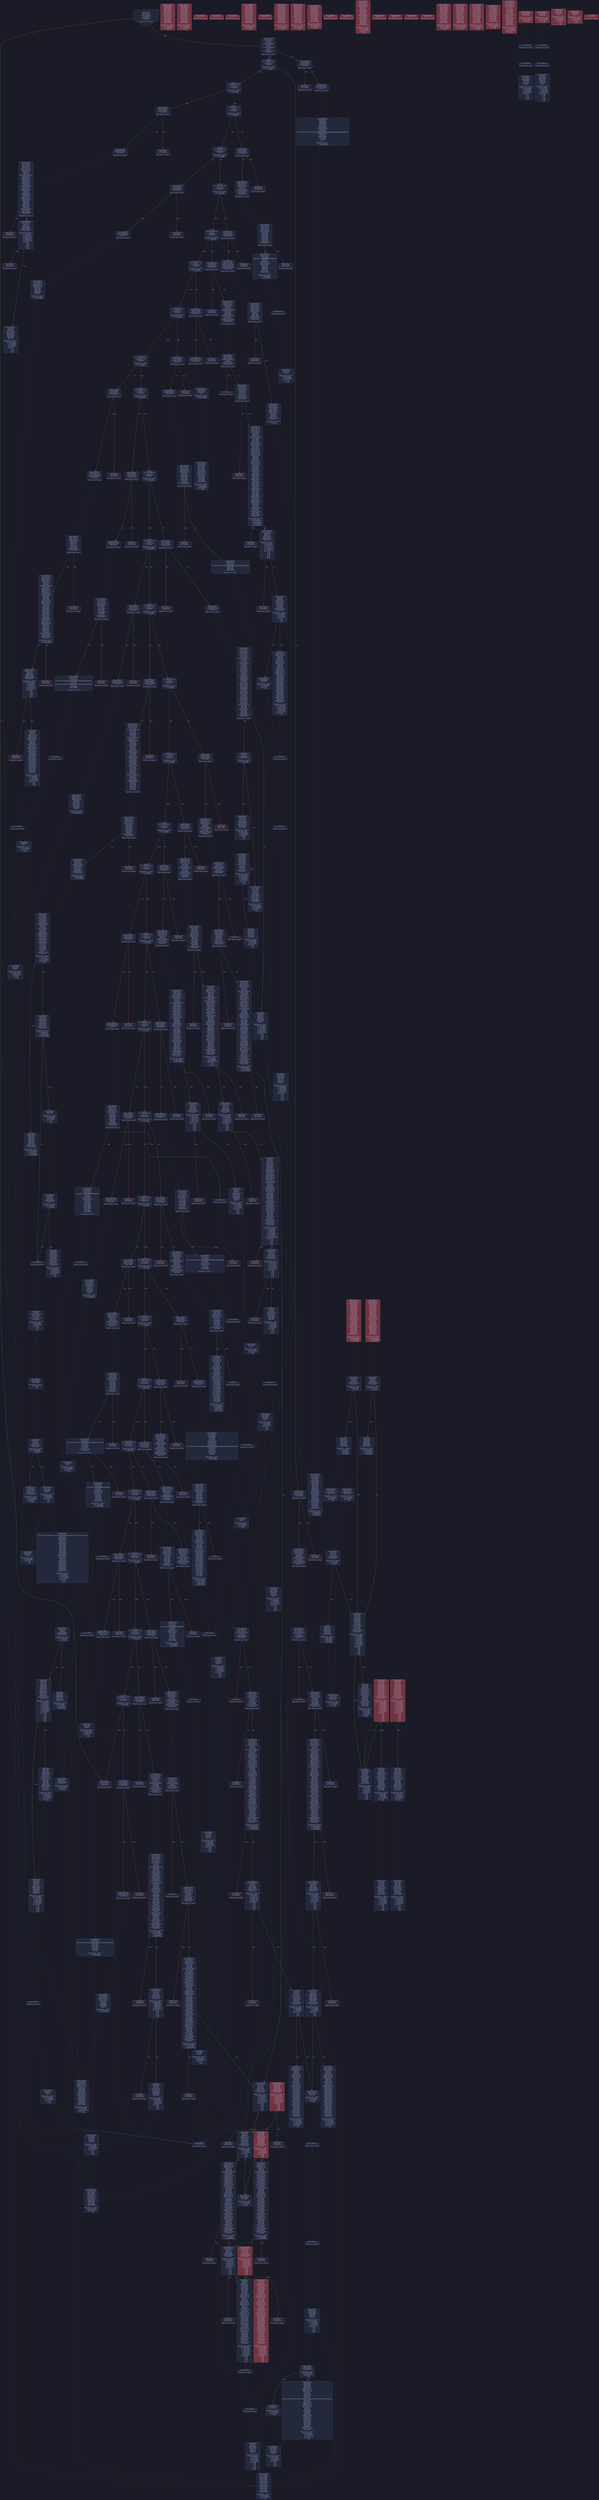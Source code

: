 digraph G {
    node [shape=box, style="filled, rounded", color="#565f89", fontcolor="#c0caf5", fontname="Helvetica", fillcolor="#24283b"];
    edge [color="#414868", fontcolor="#c0caf5", fontname="Helvetica"];
    bgcolor="#1a1b26";
    0 [ label = "[00] PUSH1 60
[02] PUSH1 40
[04] MSTORE
[05] CALLDATASIZE
[06] ISZERO
[07] PUSH2 0164
[0a] JUMPI

Stack size req: 0, sizeΔ: 0
" shape = invhouse]
    1 [ label = "[0b] PUSH4 ffffffff
[10] PUSH1 e0
[12] PUSH1 02
[14] EXP
[15] PUSH1 00
[17] CALLDATALOAD
[18] DIV
[19] AND
[1a] PUSH4 06fdde03
[1f] DUP2
[20] EQ
[21] PUSH2 0169
[24] JUMPI

Stack size req: 0, sizeΔ: 1
"]
    2 [ label = "[25] DUP1
[26] PUSH4 095ea7b3
[2b] EQ
[2c] PUSH2 01f4
[2f] JUMPI

Stack size req: 1, sizeΔ: 0
Entry->Op usage:
	0->43:EQ:1
"]
    3 [ label = "[30] DUP1
[31] PUSH4 18160ddd
[36] EQ
[37] PUSH2 022a
[3a] JUMPI

Stack size req: 1, sizeΔ: 0
Entry->Op usage:
	0->54:EQ:1
"]
    4 [ label = "[3b] DUP1
[3c] PUSH4 1c31f710
[41] EQ
[42] PUSH2 024f
[45] JUMPI

Stack size req: 1, sizeΔ: 0
Entry->Op usage:
	0->65:EQ:1
"]
    5 [ label = "[46] DUP1
[47] PUSH4 208e8914
[4c] EQ
[4d] PUSH2 0270
[50] JUMPI

Stack size req: 1, sizeΔ: 0
Entry->Op usage:
	0->76:EQ:1
"]
    6 [ label = "[51] DUP1
[52] PUSH4 2168c988
[57] EQ
[58] PUSH2 029f
[5b] JUMPI

Stack size req: 1, sizeΔ: 0
Entry->Op usage:
	0->87:EQ:1
"]
    7 [ label = "[5c] DUP1
[5d] PUSH4 23b872dd
[62] EQ
[63] PUSH2 02cc
[66] JUMPI

Stack size req: 1, sizeΔ: 0
Entry->Op usage:
	0->98:EQ:1
"]
    8 [ label = "[67] DUP1
[68] PUSH4 313ce567
[6d] EQ
[6e] PUSH2 0308
[71] JUMPI

Stack size req: 1, sizeΔ: 0
Entry->Op usage:
	0->109:EQ:1
"]
    9 [ label = "[72] DUP1
[73] PUSH4 3f4ba83a
[78] EQ
[79] PUSH2 0331
[7c] JUMPI

Stack size req: 1, sizeΔ: 0
Entry->Op usage:
	0->120:EQ:1
"]
    10 [ label = "[7d] DUP1
[7e] PUSH4 42966c68
[83] EQ
[84] PUSH2 0346
[87] JUMPI

Stack size req: 1, sizeΔ: 0
Entry->Op usage:
	0->131:EQ:1
"]
    11 [ label = "[88] DUP1
[89] PUSH4 4bb278f3
[8e] EQ
[8f] PUSH2 035e
[92] JUMPI

Stack size req: 1, sizeΔ: 0
Entry->Op usage:
	0->142:EQ:1
"]
    12 [ label = "[93] DUP1
[94] PUSH4 5aab4ac8
[99] EQ
[9a] PUSH2 0373
[9d] JUMPI

Stack size req: 1, sizeΔ: 0
Entry->Op usage:
	0->153:EQ:1
"]
    13 [ label = "[9e] DUP1
[9f] PUSH4 5c975abb
[a4] EQ
[a5] PUSH2 03fe
[a8] JUMPI

Stack size req: 1, sizeΔ: 0
Entry->Op usage:
	0->164:EQ:1
"]
    14 [ label = "[a9] DUP1
[aa] PUSH4 5fe59b9d
[af] EQ
[b0] PUSH2 0425
[b3] JUMPI

Stack size req: 1, sizeΔ: 0
Entry->Op usage:
	0->175:EQ:1
"]
    15 [ label = "[b4] DUP1
[b5] PUSH4 66188463
[ba] EQ
[bb] PUSH2 0478
[be] JUMPI

Stack size req: 1, sizeΔ: 0
Entry->Op usage:
	0->186:EQ:1
"]
    16 [ label = "[bf] DUP1
[c0] PUSH4 69ffa08a
[c5] EQ
[c6] PUSH2 04ae
[c9] JUMPI

Stack size req: 1, sizeΔ: 0
Entry->Op usage:
	0->197:EQ:1
"]
    17 [ label = "[ca] DUP1
[cb] PUSH4 70a08231
[d0] EQ
[d1] PUSH2 04e7
[d4] JUMPI

Stack size req: 1, sizeΔ: 0
Entry->Op usage:
	0->208:EQ:1
"]
    18 [ label = "[d5] DUP1
[d6] PUSH4 79ba5097
[db] EQ
[dc] PUSH2 0518
[df] JUMPI

Stack size req: 1, sizeΔ: 0
Entry->Op usage:
	0->219:EQ:1
"]
    19 [ label = "[e0] DUP1
[e1] PUSH4 8456cb59
[e6] EQ
[e7] PUSH2 052d
[ea] JUMPI

Stack size req: 1, sizeΔ: 0
Entry->Op usage:
	0->230:EQ:1
"]
    20 [ label = "[eb] DUP1
[ec] PUSH4 8da5cb5b
[f1] EQ
[f2] PUSH2 0542
[f5] JUMPI

Stack size req: 1, sizeΔ: 0
Entry->Op usage:
	0->241:EQ:1
"]
    21 [ label = "[f6] DUP1
[f7] PUSH4 8e339b66
[fc] EQ
[fd] PUSH2 0571
[0100] JUMPI

Stack size req: 1, sizeΔ: 0
Entry->Op usage:
	0->252:EQ:1
"]
    22 [ label = "[0101] DUP1
[0102] PUSH4 92eefe9b
[0107] EQ
[0108] PUSH2 059b
[010b] JUMPI

Stack size req: 1, sizeΔ: 0
Entry->Op usage:
	0->263:EQ:1
"]
    23 [ label = "[010c] DUP1
[010d] PUSH4 95d89b41
[0112] EQ
[0113] PUSH2 05bc
[0116] JUMPI

Stack size req: 1, sizeΔ: 0
Entry->Op usage:
	0->274:EQ:1
"]
    24 [ label = "[0117] DUP1
[0118] PUSH4 9b504387
[011d] EQ
[011e] PUSH2 0647
[0121] JUMPI

Stack size req: 1, sizeΔ: 0
Entry->Op usage:
	0->285:EQ:1
"]
    25 [ label = "[0122] DUP1
[0123] PUSH4 a6f9dae1
[0128] EQ
[0129] PUSH2 0671
[012c] JUMPI

Stack size req: 1, sizeΔ: 0
Entry->Op usage:
	0->296:EQ:1
"]
    26 [ label = "[012d] DUP1
[012e] PUSH4 a9059cbb
[0133] EQ
[0134] PUSH2 0692
[0137] JUMPI

Stack size req: 1, sizeΔ: 0
Entry->Op usage:
	0->307:EQ:1
"]
    27 [ label = "[0138] DUP1
[0139] PUSH4 b3f05b97
[013e] EQ
[013f] PUSH2 06c8
[0142] JUMPI

Stack size req: 1, sizeΔ: 0
Entry->Op usage:
	0->318:EQ:1
"]
    28 [ label = "[0143] DUP1
[0144] PUSH4 d73dd623
[0149] EQ
[014a] PUSH2 06ef
[014d] JUMPI

Stack size req: 1, sizeΔ: 0
Entry->Op usage:
	0->329:EQ:1
"]
    29 [ label = "[014e] DUP1
[014f] PUSH4 dd62ed3e
[0154] EQ
[0155] PUSH2 0725
[0158] JUMPI

Stack size req: 1, sizeΔ: 0
Entry->Op usage:
	0->340:EQ:1
"]
    30 [ label = "[0159] DUP1
[015a] PUSH4 f77c4791
[015f] EQ
[0160] PUSH2 075c
[0163] JUMPI

Stack size req: 1, sizeΔ: 0
Entry->Op usage:
	0->351:EQ:1
"]
    31 [ label = "[0164] JUMPDEST
[0165] PUSH1 00
[0167] DUP1
[0168] REVERT

Stack size req: 0, sizeΔ: 0
" color = "red"]
    32 [ label = "[0169] JUMPDEST
[016a] CALLVALUE
[016b] ISZERO
[016c] PUSH2 0174
[016f] JUMPI

Stack size req: 0, sizeΔ: 0
"]
    33 [ label = "[0170] PUSH1 00
[0172] DUP1
[0173] REVERT

Stack size req: 0, sizeΔ: 0
" color = "red"]
    34 [ label = "[0174] JUMPDEST
[0175] PUSH2 017c
[0178] PUSH2 078b
[017b] JUMP

Stack size req: 0, sizeΔ: 1
"]
    35 [ label = "[017c] JUMPDEST
[017d] PUSH1 40
[017f] MLOAD
[0180] PUSH1 20
[0182] DUP1
[0183] DUP3
[0184] MSTORE
[0185] DUP2
[0186] SWAP1
[0187] DUP2
[0188] ADD
[0189] DUP4
[018a] DUP2
[018b] DUP2
[018c] MLOAD
[018d] DUP2
[018e] MSTORE
[018f] PUSH1 20
[0191] ADD
[0192] SWAP2
[0193] POP
[0194] DUP1
[0195] MLOAD
[0196] SWAP1
[0197] PUSH1 20
[0199] ADD
[019a] SWAP1
[019b] DUP1
[019c] DUP4
[019d] DUP4
[019e] PUSH1 00

Stack size req: 1, sizeΔ: 9
Entry->Op usage:
	0->396:MLOAD:0
	0->405:MLOAD:0
	0->409:ADD:1
"]
    36 [ label = "[01a0] JUMPDEST
[01a1] DUP4
[01a2] DUP2
[01a3] LT
[01a4] ISZERO
[01a5] PUSH2 01b9
[01a8] JUMPI

Stack size req: 4, sizeΔ: 0
Entry->Op usage:
	0->419:LT:0
	3->419:LT:1
"]
    37 [ label = "[01a9] DUP1
[01aa] DUP3
[01ab] ADD
[01ac] MLOAD
[01ad] DUP2
[01ae] DUP5
[01af] ADD
[01b0] MSTORE

Stack size req: 3, sizeΔ: 0
Entry->Op usage:
	0->427:ADD:1
	0->431:ADD:1
	1->427:ADD:0
	2->431:ADD:0
"]
    38 [ label = "[01b1] JUMPDEST
[01b2] PUSH1 20
[01b4] ADD
[01b5] PUSH2 01a0
[01b8] JUMP

Stack size req: 1, sizeΔ: 0
Entry->Op usage:
	0->436:ADD:1
Entry->Exit:
	0->😵
"]
    39 [ label = "[01b9] JUMPDEST
[01ba] POP
[01bb] POP
[01bc] POP
[01bd] POP
[01be] SWAP1
[01bf] POP
[01c0] SWAP1
[01c1] DUP2
[01c2] ADD
[01c3] SWAP1
[01c4] PUSH1 1f
[01c6] AND
[01c7] DUP1
[01c8] ISZERO
[01c9] PUSH2 01e6
[01cc] JUMPI

Stack size req: 7, sizeΔ: -5
Entry->Op usage:
	0->442:POP:0
	1->443:POP:0
	2->444:POP:0
	3->445:POP:0
	4->450:ADD:0
	4->454:AND:1
	4->456:ISZERO:0
	5->447:POP:0
	6->450:ADD:1
Entry->Exit:
	0->😵
	1->😵
	2->😵
	3->😵
	4->0
	5->😵
	6->😵
"]
    40 [ label = "[01cd] DUP1
[01ce] DUP3
[01cf] SUB
[01d0] DUP1
[01d1] MLOAD
[01d2] PUSH1 01
[01d4] DUP4
[01d5] PUSH1 20
[01d7] SUB
[01d8] PUSH2 0100
[01db] EXP
[01dc] SUB
[01dd] NOT
[01de] AND
[01df] DUP2
[01e0] MSTORE
[01e1] PUSH1 20
[01e3] ADD
[01e4] SWAP2
[01e5] POP

Stack size req: 2, sizeΔ: 0
Entry->Op usage:
	0->463:SUB:1
	0->471:SUB:1
	1->463:SUB:0
	1->485:POP:0
Entry->Exit:
	1->😵
"]
    41 [ label = "[01e6] JUMPDEST
[01e7] POP
[01e8] SWAP3
[01e9] POP
[01ea] POP
[01eb] POP
[01ec] PUSH1 40
[01ee] MLOAD
[01ef] DUP1
[01f0] SWAP2
[01f1] SUB
[01f2] SWAP1
[01f3] RETURN

Stack size req: 5, sizeΔ: -5
Entry->Op usage:
	0->487:POP:0
	1->497:SUB:0
	2->490:POP:0
	3->491:POP:0
	4->489:POP:0
Entry->Exit:
	0->😵
	1->😵
	2->😵
	3->😵
	4->😵
" color = "darkblue"]
    42 [ label = "[01f4] JUMPDEST
[01f5] CALLVALUE
[01f6] ISZERO
[01f7] PUSH2 01ff
[01fa] JUMPI

Stack size req: 0, sizeΔ: 0
"]
    43 [ label = "[01fb] PUSH1 00
[01fd] DUP1
[01fe] REVERT

Stack size req: 0, sizeΔ: 0
" color = "red"]
    44 [ label = "[01ff] JUMPDEST
[0200] PUSH2 0216
[0203] PUSH1 01
[0205] PUSH1 a0
[0207] PUSH1 02
[0209] EXP
[020a] SUB
[020b] PUSH1 04
[020d] CALLDATALOAD
[020e] AND
[020f] PUSH1 24
[0211] CALLDATALOAD
[0212] PUSH2 07c2
[0215] JUMP

Stack size req: 0, sizeΔ: 3
"]
    45 [ label = "[0216] JUMPDEST
[0217] PUSH1 40
[0219] MLOAD
[021a] SWAP1
[021b] ISZERO
[021c] ISZERO
[021d] DUP2
[021e] MSTORE
[021f] PUSH1 20
[0221] ADD
[0222] PUSH1 40
[0224] MLOAD
[0225] DUP1
[0226] SWAP2
[0227] SUB
[0228] SWAP1
[0229] RETURN

Stack size req: 1, sizeΔ: -1
Entry->Op usage:
	0->539:ISZERO:0
Entry->Exit:
	0->😵
" color = "darkblue"]
    46 [ label = "[022a] JUMPDEST
[022b] CALLVALUE
[022c] ISZERO
[022d] PUSH2 0235
[0230] JUMPI

Stack size req: 0, sizeΔ: 0
"]
    47 [ label = "[0231] PUSH1 00
[0233] DUP1
[0234] REVERT

Stack size req: 0, sizeΔ: 0
" color = "red"]
    48 [ label = "[0235] JUMPDEST
[0236] PUSH2 023d
[0239] PUSH2 08c0
[023c] JUMP

Stack size req: 0, sizeΔ: 1
"]
    49 [ label = "[023d] JUMPDEST
[023e] PUSH1 40
[0240] MLOAD
[0241] SWAP1
[0242] DUP2
[0243] MSTORE
[0244] PUSH1 20
[0246] ADD
[0247] PUSH1 40
[0249] MLOAD
[024a] DUP1
[024b] SWAP2
[024c] SUB
[024d] SWAP1
[024e] RETURN

Stack size req: 1, sizeΔ: -1
Entry->Op usage:
	0->579:MSTORE:1
Entry->Exit:
	0->😵
" color = "darkblue"]
    50 [ label = "[024f] JUMPDEST
[0250] CALLVALUE
[0251] ISZERO
[0252] PUSH2 025a
[0255] JUMPI

Stack size req: 0, sizeΔ: 0
"]
    51 [ label = "[0256] PUSH1 00
[0258] DUP1
[0259] REVERT

Stack size req: 0, sizeΔ: 0
" color = "red"]
    52 [ label = "[025a] JUMPDEST
[025b] PUSH2 026e
[025e] PUSH1 01
[0260] PUSH1 a0
[0262] PUSH1 02
[0264] EXP
[0265] SUB
[0266] PUSH1 04
[0268] CALLDATALOAD
[0269] AND
[026a] PUSH2 092a
[026d] JUMP

Stack size req: 0, sizeΔ: 2
"]
    53 [ label = "[026e] JUMPDEST
[026f] STOP

Stack size req: 0, sizeΔ: 0
" color = "darkblue"]
    54 [ label = "[0270] JUMPDEST
[0271] CALLVALUE
[0272] ISZERO
[0273] PUSH2 027b
[0276] JUMPI

Stack size req: 0, sizeΔ: 0
"]
    55 [ label = "[0277] PUSH1 00
[0279] DUP1
[027a] REVERT

Stack size req: 0, sizeΔ: 0
" color = "red"]
    56 [ label = "[027b] JUMPDEST
[027c] PUSH2 0283
[027f] PUSH2 0972
[0282] JUMP

Stack size req: 0, sizeΔ: 1
"]
    57 [ label = "[0283] JUMPDEST
[0284] PUSH1 40
[0286] MLOAD
[0287] PUSH1 01
[0289] PUSH1 a0
[028b] PUSH1 02
[028d] EXP
[028e] SUB
[028f] SWAP1
[0290] SWAP2
[0291] AND
[0292] DUP2
[0293] MSTORE
[0294] PUSH1 20
[0296] ADD
[0297] PUSH1 40
[0299] MLOAD
[029a] DUP1
[029b] SWAP2
[029c] SUB
[029d] SWAP1
[029e] RETURN

Stack size req: 1, sizeΔ: -1
Entry->Op usage:
	0->657:AND:0
	0->659:MSTORE:1
Entry->Exit:
	0->😵
" color = "darkblue"]
    58 [ label = "[029f] JUMPDEST
[02a0] CALLVALUE
[02a1] ISZERO
[02a2] PUSH2 02aa
[02a5] JUMPI

Stack size req: 0, sizeΔ: 0
"]
    59 [ label = "[02a6] PUSH1 00
[02a8] DUP1
[02a9] REVERT

Stack size req: 0, sizeΔ: 0
" color = "red"]
    60 [ label = "[02aa] JUMPDEST
[02ab] PUSH2 0216
[02ae] PUSH1 04
[02b0] CALLDATALOAD
[02b1] PUSH1 24
[02b3] CALLDATALOAD
[02b4] PUSH2 0981
[02b7] JUMP

Stack size req: 0, sizeΔ: 3
"]
    61 [ label = "[02b8] JUMPDEST
[02b9] PUSH1 40
[02bb] MLOAD
[02bc] SWAP1
[02bd] ISZERO
[02be] ISZERO
[02bf] DUP2
[02c0] MSTORE
[02c1] PUSH1 20
[02c3] ADD
[02c4] PUSH1 40
[02c6] MLOAD
[02c7] DUP1
[02c8] SWAP2
[02c9] SUB
[02ca] SWAP1
[02cb] RETURN

Stack size req: 1, sizeΔ: -1
Entry->Op usage:
	0->701:ISZERO:0
Entry->Exit:
	0->😵
" color = "darkblue" fillcolor = "#703440"]
    62 [ label = "[02cc] JUMPDEST
[02cd] CALLVALUE
[02ce] ISZERO
[02cf] PUSH2 02d7
[02d2] JUMPI

Stack size req: 0, sizeΔ: 0
"]
    63 [ label = "[02d3] PUSH1 00
[02d5] DUP1
[02d6] REVERT

Stack size req: 0, sizeΔ: 0
" color = "red"]
    64 [ label = "[02d7] JUMPDEST
[02d8] PUSH2 0216
[02db] PUSH1 01
[02dd] PUSH1 a0
[02df] PUSH1 02
[02e1] EXP
[02e2] SUB
[02e3] PUSH1 04
[02e5] CALLDATALOAD
[02e6] DUP2
[02e7] AND
[02e8] SWAP1
[02e9] PUSH1 24
[02eb] CALLDATALOAD
[02ec] AND
[02ed] PUSH1 44
[02ef] CALLDATALOAD
[02f0] PUSH2 0a19
[02f3] JUMP

Stack size req: 0, sizeΔ: 4
"]
    65 [ label = "[02f4] JUMPDEST
[02f5] PUSH1 40
[02f7] MLOAD
[02f8] SWAP1
[02f9] ISZERO
[02fa] ISZERO
[02fb] DUP2
[02fc] MSTORE
[02fd] PUSH1 20
[02ff] ADD
[0300] PUSH1 40
[0302] MLOAD
[0303] DUP1
[0304] SWAP2
[0305] SUB
[0306] SWAP1
[0307] RETURN

Stack size req: 1, sizeΔ: -1
Entry->Op usage:
	0->761:ISZERO:0
Entry->Exit:
	0->😵
" color = "darkblue" fillcolor = "#703440"]
    66 [ label = "[0308] JUMPDEST
[0309] CALLVALUE
[030a] ISZERO
[030b] PUSH2 0313
[030e] JUMPI

Stack size req: 0, sizeΔ: 0
"]
    67 [ label = "[030f] PUSH1 00
[0311] DUP1
[0312] REVERT

Stack size req: 0, sizeΔ: 0
" color = "red"]
    68 [ label = "[0313] JUMPDEST
[0314] PUSH2 031b
[0317] PUSH2 0b1f
[031a] JUMP

Stack size req: 0, sizeΔ: 1
"]
    69 [ label = "[031b] JUMPDEST
[031c] PUSH1 40
[031e] MLOAD
[031f] PUSH1 ff
[0321] SWAP1
[0322] SWAP2
[0323] AND
[0324] DUP2
[0325] MSTORE
[0326] PUSH1 20
[0328] ADD
[0329] PUSH1 40
[032b] MLOAD
[032c] DUP1
[032d] SWAP2
[032e] SUB
[032f] SWAP1
[0330] RETURN

Stack size req: 1, sizeΔ: -1
Entry->Op usage:
	0->803:AND:0
	0->805:MSTORE:1
Entry->Exit:
	0->😵
" color = "darkblue"]
    70 [ label = "[0331] JUMPDEST
[0332] CALLVALUE
[0333] ISZERO
[0334] PUSH2 033c
[0337] JUMPI

Stack size req: 0, sizeΔ: 0
"]
    71 [ label = "[0338] PUSH1 00
[033a] DUP1
[033b] REVERT

Stack size req: 0, sizeΔ: 0
" color = "red"]
    72 [ label = "[033c] JUMPDEST
[033d] PUSH2 026e
[0340] PUSH2 0b24
[0343] JUMP

Stack size req: 0, sizeΔ: 1
"]
    73 [ label = "[0344] JUMPDEST
[0345] STOP

Stack size req: 0, sizeΔ: 0
" color = "darkblue" fillcolor = "#703440"]
    74 [ label = "[0346] JUMPDEST
[0347] CALLVALUE
[0348] ISZERO
[0349] PUSH2 0351
[034c] JUMPI

Stack size req: 0, sizeΔ: 0
"]
    75 [ label = "[034d] PUSH1 00
[034f] DUP1
[0350] REVERT

Stack size req: 0, sizeΔ: 0
" color = "red"]
    76 [ label = "[0351] JUMPDEST
[0352] PUSH2 026e
[0355] PUSH1 04
[0357] CALLDATALOAD
[0358] PUSH2 0b62
[035b] JUMP

Stack size req: 0, sizeΔ: 2
"]
    77 [ label = "[035c] JUMPDEST
[035d] STOP

Stack size req: 0, sizeΔ: 0
" color = "darkblue" fillcolor = "#703440"]
    78 [ label = "[035e] JUMPDEST
[035f] CALLVALUE
[0360] ISZERO
[0361] PUSH2 0369
[0364] JUMPI

Stack size req: 0, sizeΔ: 0
"]
    79 [ label = "[0365] PUSH1 00
[0367] DUP1
[0368] REVERT

Stack size req: 0, sizeΔ: 0
" color = "red"]
    80 [ label = "[0369] JUMPDEST
[036a] PUSH2 026e
[036d] PUSH2 0c15
[0370] JUMP

Stack size req: 0, sizeΔ: 1
"]
    81 [ label = "[0371] JUMPDEST
[0372] STOP

Stack size req: 0, sizeΔ: 0
" color = "darkblue" fillcolor = "#703440"]
    82 [ label = "[0373] JUMPDEST
[0374] CALLVALUE
[0375] ISZERO
[0376] PUSH2 037e
[0379] JUMPI

Stack size req: 0, sizeΔ: 0
"]
    83 [ label = "[037a] PUSH1 00
[037c] DUP1
[037d] REVERT

Stack size req: 0, sizeΔ: 0
" color = "red"]
    84 [ label = "[037e] JUMPDEST
[037f] PUSH2 017c
[0382] PUSH2 0c69
[0385] JUMP

Stack size req: 0, sizeΔ: 1
"]
    85 [ label = "[0386] JUMPDEST
[0387] PUSH1 40
[0389] MLOAD
[038a] PUSH1 20
[038c] DUP1
[038d] DUP3
[038e] MSTORE
[038f] DUP2
[0390] SWAP1
[0391] DUP2
[0392] ADD
[0393] DUP4
[0394] DUP2
[0395] DUP2
[0396] MLOAD
[0397] DUP2
[0398] MSTORE
[0399] PUSH1 20
[039b] ADD
[039c] SWAP2
[039d] POP
[039e] DUP1
[039f] MLOAD
[03a0] SWAP1
[03a1] PUSH1 20
[03a3] ADD
[03a4] SWAP1
[03a5] DUP1
[03a6] DUP4
[03a7] DUP4
[03a8] PUSH1 00

Stack size req: 1, sizeΔ: 9
Entry->Op usage:
	0->918:MLOAD:0
	0->927:MLOAD:0
	0->931:ADD:1
" fillcolor = "#703440"]
    86 [ label = "[03aa] JUMPDEST
[03ab] DUP4
[03ac] DUP2
[03ad] LT
[03ae] ISZERO
[03af] PUSH2 01b9
[03b2] JUMPI

Stack size req: 4, sizeΔ: 0
Entry->Op usage:
	0->941:LT:0
	3->941:LT:1
"]
    87 [ label = "[03b3] DUP1
[03b4] DUP3
[03b5] ADD
[03b6] MLOAD
[03b7] DUP2
[03b8] DUP5
[03b9] ADD
[03ba] MSTORE

Stack size req: 3, sizeΔ: 0
Entry->Op usage:
	0->949:ADD:1
	0->953:ADD:1
	1->949:ADD:0
	2->953:ADD:0
"]
    88 [ label = "[03bb] JUMPDEST
[03bc] PUSH1 20
[03be] ADD
[03bf] PUSH2 01a0
[03c2] JUMP

Stack size req: 1, sizeΔ: 0
Entry->Op usage:
	0->958:ADD:1
Entry->Exit:
	0->😵
"]
    89 [ label = "[03c3] JUMPDEST
[03c4] POP
[03c5] POP
[03c6] POP
[03c7] POP
[03c8] SWAP1
[03c9] POP
[03ca] SWAP1
[03cb] DUP2
[03cc] ADD
[03cd] SWAP1
[03ce] PUSH1 1f
[03d0] AND
[03d1] DUP1
[03d2] ISZERO
[03d3] PUSH2 01e6
[03d6] JUMPI

Stack size req: 7, sizeΔ: -5
Entry->Op usage:
	0->964:POP:0
	1->965:POP:0
	2->966:POP:0
	3->967:POP:0
	4->972:ADD:0
	4->976:AND:1
	4->978:ISZERO:0
	5->969:POP:0
	6->972:ADD:1
Entry->Exit:
	0->😵
	1->😵
	2->😵
	3->😵
	4->0
	5->😵
	6->😵
" fillcolor = "#703440"]
    90 [ label = "[03d7] DUP1
[03d8] DUP3
[03d9] SUB
[03da] DUP1
[03db] MLOAD
[03dc] PUSH1 01
[03de] DUP4
[03df] PUSH1 20
[03e1] SUB
[03e2] PUSH2 0100
[03e5] EXP
[03e6] SUB
[03e7] NOT
[03e8] AND
[03e9] DUP2
[03ea] MSTORE
[03eb] PUSH1 20
[03ed] ADD
[03ee] SWAP2
[03ef] POP

Stack size req: 2, sizeΔ: 0
Entry->Op usage:
	0->985:SUB:1
	0->993:SUB:1
	1->985:SUB:0
	1->1007:POP:0
Entry->Exit:
	1->😵
"]
    91 [ label = "[03f0] JUMPDEST
[03f1] POP
[03f2] SWAP3
[03f3] POP
[03f4] POP
[03f5] POP
[03f6] PUSH1 40
[03f8] MLOAD
[03f9] DUP1
[03fa] SWAP2
[03fb] SUB
[03fc] SWAP1
[03fd] RETURN

Stack size req: 5, sizeΔ: -5
Entry->Op usage:
	0->1009:POP:0
	1->1019:SUB:0
	2->1012:POP:0
	3->1013:POP:0
	4->1011:POP:0
Entry->Exit:
	0->😵
	1->😵
	2->😵
	3->😵
	4->😵
" color = "darkblue"]
    92 [ label = "[03fe] JUMPDEST
[03ff] CALLVALUE
[0400] ISZERO
[0401] PUSH2 0409
[0404] JUMPI

Stack size req: 0, sizeΔ: 0
"]
    93 [ label = "[0405] PUSH1 00
[0407] DUP1
[0408] REVERT

Stack size req: 0, sizeΔ: 0
" color = "red"]
    94 [ label = "[0409] JUMPDEST
[040a] PUSH2 0216
[040d] PUSH2 0d07
[0410] JUMP

Stack size req: 0, sizeΔ: 1
"]
    95 [ label = "[0411] JUMPDEST
[0412] PUSH1 40
[0414] MLOAD
[0415] SWAP1
[0416] ISZERO
[0417] ISZERO
[0418] DUP2
[0419] MSTORE
[041a] PUSH1 20
[041c] ADD
[041d] PUSH1 40
[041f] MLOAD
[0420] DUP1
[0421] SWAP2
[0422] SUB
[0423] SWAP1
[0424] RETURN

Stack size req: 1, sizeΔ: -1
Entry->Op usage:
	0->1046:ISZERO:0
Entry->Exit:
	0->😵
" color = "darkblue" fillcolor = "#703440"]
    96 [ label = "[0425] JUMPDEST
[0426] CALLVALUE
[0427] ISZERO
[0428] PUSH2 0430
[042b] JUMPI

Stack size req: 0, sizeΔ: 0
"]
    97 [ label = "[042c] PUSH1 00
[042e] DUP1
[042f] REVERT

Stack size req: 0, sizeΔ: 0
" color = "red"]
    98 [ label = "[0430] JUMPDEST
[0431] PUSH2 026e
[0434] PUSH1 04
[0436] PUSH1 24
[0438] DUP2
[0439] CALLDATALOAD
[043a] DUP2
[043b] DUP2
[043c] ADD
[043d] SWAP1
[043e] DUP4
[043f] ADD
[0440] CALLDATALOAD
[0441] DUP1
[0442] PUSH1 20
[0444] PUSH1 1f
[0446] DUP3
[0447] ADD
[0448] DUP2
[0449] SWAP1
[044a] DIV
[044b] DUP2
[044c] MUL
[044d] ADD
[044e] PUSH1 40
[0450] MLOAD
[0451] SWAP1
[0452] DUP2
[0453] ADD
[0454] PUSH1 40
[0456] MSTORE
[0457] DUP2
[0458] DUP2
[0459] MSTORE
[045a] SWAP3
[045b] SWAP2
[045c] SWAP1
[045d] PUSH1 20
[045f] DUP5
[0460] ADD
[0461] DUP4
[0462] DUP4
[0463] DUP1
[0464] DUP3
[0465] DUP5
[0466] CALLDATACOPY
[0467] POP
[0468] SWAP5
[0469] SWAP7
[046a] POP
[046b] PUSH2 0d17
[046e] SWAP6
[046f] POP
[0470] POP
[0471] POP
[0472] POP
[0473] POP
[0474] POP
[0475] JUMP

Stack size req: 0, sizeΔ: 2
"]
    99 [ label = "[0476] JUMPDEST
[0477] STOP

Stack size req: 0, sizeΔ: 0
" color = "darkblue" fillcolor = "#703440"]
    100 [ label = "[0478] JUMPDEST
[0479] CALLVALUE
[047a] ISZERO
[047b] PUSH2 0483
[047e] JUMPI

Stack size req: 0, sizeΔ: 0
"]
    101 [ label = "[047f] PUSH1 00
[0481] DUP1
[0482] REVERT

Stack size req: 0, sizeΔ: 0
" color = "red"]
    102 [ label = "[0483] JUMPDEST
[0484] PUSH2 0216
[0487] PUSH1 01
[0489] PUSH1 a0
[048b] PUSH1 02
[048d] EXP
[048e] SUB
[048f] PUSH1 04
[0491] CALLDATALOAD
[0492] AND
[0493] PUSH1 24
[0495] CALLDATALOAD
[0496] PUSH2 0de4
[0499] JUMP

Stack size req: 0, sizeΔ: 3
"]
    103 [ label = "[049a] JUMPDEST
[049b] PUSH1 40
[049d] MLOAD
[049e] SWAP1
[049f] ISZERO
[04a0] ISZERO
[04a1] DUP2
[04a2] MSTORE
[04a3] PUSH1 20
[04a5] ADD
[04a6] PUSH1 40
[04a8] MLOAD
[04a9] DUP1
[04aa] SWAP2
[04ab] SUB
[04ac] SWAP1
[04ad] RETURN

Stack size req: 1, sizeΔ: -1
Entry->Op usage:
	0->1183:ISZERO:0
Entry->Exit:
	0->😵
" color = "darkblue" fillcolor = "#703440"]
    104 [ label = "[04ae] JUMPDEST
[04af] CALLVALUE
[04b0] ISZERO
[04b1] PUSH2 04b9
[04b4] JUMPI

Stack size req: 0, sizeΔ: 0
"]
    105 [ label = "[04b5] PUSH1 00
[04b7] DUP1
[04b8] REVERT

Stack size req: 0, sizeΔ: 0
" color = "red"]
    106 [ label = "[04b9] JUMPDEST
[04ba] PUSH2 0216
[04bd] PUSH1 01
[04bf] PUSH1 a0
[04c1] PUSH1 02
[04c3] EXP
[04c4] SUB
[04c5] PUSH1 04
[04c7] CALLDATALOAD
[04c8] DUP2
[04c9] AND
[04ca] SWAP1
[04cb] PUSH1 24
[04cd] CALLDATALOAD
[04ce] AND
[04cf] PUSH2 0f62
[04d2] JUMP

Stack size req: 0, sizeΔ: 3
"]
    107 [ label = "[04d3] JUMPDEST
[04d4] PUSH1 40
[04d6] MLOAD
[04d7] SWAP1
[04d8] ISZERO
[04d9] ISZERO
[04da] DUP2
[04db] MSTORE
[04dc] PUSH1 20
[04de] ADD
[04df] PUSH1 40
[04e1] MLOAD
[04e2] DUP1
[04e3] SWAP2
[04e4] SUB
[04e5] SWAP1
[04e6] RETURN

Stack size req: 1, sizeΔ: -1
Entry->Op usage:
	0->1240:ISZERO:0
Entry->Exit:
	0->😵
" color = "darkblue" fillcolor = "#703440"]
    108 [ label = "[04e7] JUMPDEST
[04e8] CALLVALUE
[04e9] ISZERO
[04ea] PUSH2 04f2
[04ed] JUMPI

Stack size req: 0, sizeΔ: 0
"]
    109 [ label = "[04ee] PUSH1 00
[04f0] DUP1
[04f1] REVERT

Stack size req: 0, sizeΔ: 0
" color = "red"]
    110 [ label = "[04f2] JUMPDEST
[04f3] PUSH2 023d
[04f6] PUSH1 01
[04f8] PUSH1 a0
[04fa] PUSH1 02
[04fc] EXP
[04fd] SUB
[04fe] PUSH1 04
[0500] CALLDATALOAD
[0501] AND
[0502] PUSH2 106c
[0505] JUMP

Stack size req: 0, sizeΔ: 2
"]
    111 [ label = "[0506] JUMPDEST
[0507] PUSH1 40
[0509] MLOAD
[050a] SWAP1
[050b] DUP2
[050c] MSTORE
[050d] PUSH1 20
[050f] ADD
[0510] PUSH1 40
[0512] MLOAD
[0513] DUP1
[0514] SWAP2
[0515] SUB
[0516] SWAP1
[0517] RETURN

Stack size req: 1, sizeΔ: -1
Entry->Op usage:
	0->1292:MSTORE:1
Entry->Exit:
	0->😵
" color = "darkblue" fillcolor = "#703440"]
    112 [ label = "[0518] JUMPDEST
[0519] CALLVALUE
[051a] ISZERO
[051b] PUSH2 0523
[051e] JUMPI

Stack size req: 0, sizeΔ: 0
"]
    113 [ label = "[051f] PUSH1 00
[0521] DUP1
[0522] REVERT

Stack size req: 0, sizeΔ: 0
" color = "red"]
    114 [ label = "[0523] JUMPDEST
[0524] PUSH2 026e
[0527] PUSH2 10e9
[052a] JUMP

Stack size req: 0, sizeΔ: 1
"]
    115 [ label = "[052b] JUMPDEST
[052c] STOP

Stack size req: 0, sizeΔ: 0
" color = "darkblue" fillcolor = "#703440"]
    116 [ label = "[052d] JUMPDEST
[052e] CALLVALUE
[052f] ISZERO
[0530] PUSH2 0538
[0533] JUMPI

Stack size req: 0, sizeΔ: 0
"]
    117 [ label = "[0534] PUSH1 00
[0536] DUP1
[0537] REVERT

Stack size req: 0, sizeΔ: 0
" color = "red"]
    118 [ label = "[0538] JUMPDEST
[0539] PUSH2 026e
[053c] PUSH2 1133
[053f] JUMP

Stack size req: 0, sizeΔ: 1
"]
    119 [ label = "[0540] JUMPDEST
[0541] STOP

Stack size req: 0, sizeΔ: 0
" color = "darkblue" fillcolor = "#703440"]
    120 [ label = "[0542] JUMPDEST
[0543] CALLVALUE
[0544] ISZERO
[0545] PUSH2 054d
[0548] JUMPI

Stack size req: 0, sizeΔ: 0
"]
    121 [ label = "[0549] PUSH1 00
[054b] DUP1
[054c] REVERT

Stack size req: 0, sizeΔ: 0
" color = "red"]
    122 [ label = "[054d] JUMPDEST
[054e] PUSH2 0283
[0551] PUSH2 1177
[0554] JUMP

Stack size req: 0, sizeΔ: 1
"]
    123 [ label = "[0555] JUMPDEST
[0556] PUSH1 40
[0558] MLOAD
[0559] PUSH1 01
[055b] PUSH1 a0
[055d] PUSH1 02
[055f] EXP
[0560] SUB
[0561] SWAP1
[0562] SWAP2
[0563] AND
[0564] DUP2
[0565] MSTORE
[0566] PUSH1 20
[0568] ADD
[0569] PUSH1 40
[056b] MLOAD
[056c] DUP1
[056d] SWAP2
[056e] SUB
[056f] SWAP1
[0570] RETURN

Stack size req: 1, sizeΔ: -1
Entry->Op usage:
	0->1379:AND:0
	0->1381:MSTORE:1
Entry->Exit:
	0->😵
" color = "darkblue" fillcolor = "#703440"]
    124 [ label = "[0571] JUMPDEST
[0572] CALLVALUE
[0573] ISZERO
[0574] PUSH2 057c
[0577] JUMPI

Stack size req: 0, sizeΔ: 0
"]
    125 [ label = "[0578] PUSH1 00
[057a] DUP1
[057b] REVERT

Stack size req: 0, sizeΔ: 0
" color = "red"]
    126 [ label = "[057c] JUMPDEST
[057d] PUSH2 026e
[0580] PUSH1 01
[0582] PUSH1 a0
[0584] PUSH1 02
[0586] EXP
[0587] SUB
[0588] PUSH1 04
[058a] CALLDATALOAD
[058b] DUP2
[058c] AND
[058d] SWAP1
[058e] PUSH1 24
[0590] CALLDATALOAD
[0591] AND
[0592] PUSH1 44
[0594] CALLDATALOAD
[0595] PUSH2 1186
[0598] JUMP

Stack size req: 0, sizeΔ: 4
"]
    127 [ label = "[0599] JUMPDEST
[059a] STOP

Stack size req: 0, sizeΔ: 0
" color = "darkblue" fillcolor = "#703440"]
    128 [ label = "[059b] JUMPDEST
[059c] CALLVALUE
[059d] ISZERO
[059e] PUSH2 05a6
[05a1] JUMPI

Stack size req: 0, sizeΔ: 0
"]
    129 [ label = "[05a2] PUSH1 00
[05a4] DUP1
[05a5] REVERT

Stack size req: 0, sizeΔ: 0
" color = "red"]
    130 [ label = "[05a6] JUMPDEST
[05a7] PUSH2 026e
[05aa] PUSH1 01
[05ac] PUSH1 a0
[05ae] PUSH1 02
[05b0] EXP
[05b1] SUB
[05b2] PUSH1 04
[05b4] CALLDATALOAD
[05b5] AND
[05b6] PUSH2 11da
[05b9] JUMP

Stack size req: 0, sizeΔ: 2
"]
    131 [ label = "[05ba] JUMPDEST
[05bb] STOP

Stack size req: 0, sizeΔ: 0
" color = "darkblue" fillcolor = "#703440"]
    132 [ label = "[05bc] JUMPDEST
[05bd] CALLVALUE
[05be] ISZERO
[05bf] PUSH2 05c7
[05c2] JUMPI

Stack size req: 0, sizeΔ: 0
"]
    133 [ label = "[05c3] PUSH1 00
[05c5] DUP1
[05c6] REVERT

Stack size req: 0, sizeΔ: 0
" color = "red"]
    134 [ label = "[05c7] JUMPDEST
[05c8] PUSH2 017c
[05cb] PUSH2 124b
[05ce] JUMP

Stack size req: 0, sizeΔ: 1
"]
    135 [ label = "[05cf] JUMPDEST
[05d0] PUSH1 40
[05d2] MLOAD
[05d3] PUSH1 20
[05d5] DUP1
[05d6] DUP3
[05d7] MSTORE
[05d8] DUP2
[05d9] SWAP1
[05da] DUP2
[05db] ADD
[05dc] DUP4
[05dd] DUP2
[05de] DUP2
[05df] MLOAD
[05e0] DUP2
[05e1] MSTORE
[05e2] PUSH1 20
[05e4] ADD
[05e5] SWAP2
[05e6] POP
[05e7] DUP1
[05e8] MLOAD
[05e9] SWAP1
[05ea] PUSH1 20
[05ec] ADD
[05ed] SWAP1
[05ee] DUP1
[05ef] DUP4
[05f0] DUP4
[05f1] PUSH1 00

Stack size req: 1, sizeΔ: 9
Entry->Op usage:
	0->1503:MLOAD:0
	0->1512:MLOAD:0
	0->1516:ADD:1
" fillcolor = "#703440"]
    136 [ label = "[05f3] JUMPDEST
[05f4] DUP4
[05f5] DUP2
[05f6] LT
[05f7] ISZERO
[05f8] PUSH2 01b9
[05fb] JUMPI

Stack size req: 4, sizeΔ: 0
Entry->Op usage:
	0->1526:LT:0
	3->1526:LT:1
"]
    137 [ label = "[05fc] DUP1
[05fd] DUP3
[05fe] ADD
[05ff] MLOAD
[0600] DUP2
[0601] DUP5
[0602] ADD
[0603] MSTORE

Stack size req: 3, sizeΔ: 0
Entry->Op usage:
	0->1534:ADD:1
	0->1538:ADD:1
	1->1534:ADD:0
	2->1538:ADD:0
"]
    138 [ label = "[0604] JUMPDEST
[0605] PUSH1 20
[0607] ADD
[0608] PUSH2 01a0
[060b] JUMP

Stack size req: 1, sizeΔ: 0
Entry->Op usage:
	0->1543:ADD:1
Entry->Exit:
	0->😵
"]
    139 [ label = "[060c] JUMPDEST
[060d] POP
[060e] POP
[060f] POP
[0610] POP
[0611] SWAP1
[0612] POP
[0613] SWAP1
[0614] DUP2
[0615] ADD
[0616] SWAP1
[0617] PUSH1 1f
[0619] AND
[061a] DUP1
[061b] ISZERO
[061c] PUSH2 01e6
[061f] JUMPI

Stack size req: 7, sizeΔ: -5
Entry->Op usage:
	0->1549:POP:0
	1->1550:POP:0
	2->1551:POP:0
	3->1552:POP:0
	4->1557:ADD:0
	4->1561:AND:1
	4->1563:ISZERO:0
	5->1554:POP:0
	6->1557:ADD:1
Entry->Exit:
	0->😵
	1->😵
	2->😵
	3->😵
	4->0
	5->😵
	6->😵
" fillcolor = "#703440"]
    140 [ label = "[0620] DUP1
[0621] DUP3
[0622] SUB
[0623] DUP1
[0624] MLOAD
[0625] PUSH1 01
[0627] DUP4
[0628] PUSH1 20
[062a] SUB
[062b] PUSH2 0100
[062e] EXP
[062f] SUB
[0630] NOT
[0631] AND
[0632] DUP2
[0633] MSTORE
[0634] PUSH1 20
[0636] ADD
[0637] SWAP2
[0638] POP

Stack size req: 2, sizeΔ: 0
Entry->Op usage:
	0->1570:SUB:1
	0->1578:SUB:1
	1->1570:SUB:0
	1->1592:POP:0
Entry->Exit:
	1->😵
"]
    141 [ label = "[0639] JUMPDEST
[063a] POP
[063b] SWAP3
[063c] POP
[063d] POP
[063e] POP
[063f] PUSH1 40
[0641] MLOAD
[0642] DUP1
[0643] SWAP2
[0644] SUB
[0645] SWAP1
[0646] RETURN

Stack size req: 5, sizeΔ: -5
Entry->Op usage:
	0->1594:POP:0
	1->1604:SUB:0
	2->1597:POP:0
	3->1598:POP:0
	4->1596:POP:0
Entry->Exit:
	0->😵
	1->😵
	2->😵
	3->😵
	4->😵
" color = "darkblue"]
    142 [ label = "[0647] JUMPDEST
[0648] CALLVALUE
[0649] ISZERO
[064a] PUSH2 0652
[064d] JUMPI

Stack size req: 0, sizeΔ: 0
"]
    143 [ label = "[064e] PUSH1 00
[0650] DUP1
[0651] REVERT

Stack size req: 0, sizeΔ: 0
" color = "red"]
    144 [ label = "[0652] JUMPDEST
[0653] PUSH2 026e
[0656] PUSH1 01
[0658] PUSH1 a0
[065a] PUSH1 02
[065c] EXP
[065d] SUB
[065e] PUSH1 04
[0660] CALLDATALOAD
[0661] DUP2
[0662] AND
[0663] SWAP1
[0664] PUSH1 24
[0666] CALLDATALOAD
[0667] AND
[0668] PUSH1 44
[066a] CALLDATALOAD
[066b] PUSH2 1282
[066e] JUMP

Stack size req: 0, sizeΔ: 4
"]
    145 [ label = "[066f] JUMPDEST
[0670] STOP

Stack size req: 0, sizeΔ: 0
" color = "darkblue" fillcolor = "#703440"]
    146 [ label = "[0671] JUMPDEST
[0672] CALLVALUE
[0673] ISZERO
[0674] PUSH2 067c
[0677] JUMPI

Stack size req: 0, sizeΔ: 0
"]
    147 [ label = "[0678] PUSH1 00
[067a] DUP1
[067b] REVERT

Stack size req: 0, sizeΔ: 0
" color = "red"]
    148 [ label = "[067c] JUMPDEST
[067d] PUSH2 026e
[0680] PUSH1 01
[0682] PUSH1 a0
[0684] PUSH1 02
[0686] EXP
[0687] SUB
[0688] PUSH1 04
[068a] CALLDATALOAD
[068b] AND
[068c] PUSH2 12d6
[068f] JUMP

Stack size req: 0, sizeΔ: 2
"]
    149 [ label = "[0690] JUMPDEST
[0691] STOP

Stack size req: 0, sizeΔ: 0
" color = "darkblue" fillcolor = "#703440"]
    150 [ label = "[0692] JUMPDEST
[0693] CALLVALUE
[0694] ISZERO
[0695] PUSH2 069d
[0698] JUMPI

Stack size req: 0, sizeΔ: 0
"]
    151 [ label = "[0699] PUSH1 00
[069b] DUP1
[069c] REVERT

Stack size req: 0, sizeΔ: 0
" color = "red"]
    152 [ label = "[069d] JUMPDEST
[069e] PUSH2 0216
[06a1] PUSH1 01
[06a3] PUSH1 a0
[06a5] PUSH1 02
[06a7] EXP
[06a8] SUB
[06a9] PUSH1 04
[06ab] CALLDATALOAD
[06ac] AND
[06ad] PUSH1 24
[06af] CALLDATALOAD
[06b0] PUSH2 131e
[06b3] JUMP

Stack size req: 0, sizeΔ: 3
"]
    153 [ label = "[06b4] JUMPDEST
[06b5] PUSH1 40
[06b7] MLOAD
[06b8] SWAP1
[06b9] ISZERO
[06ba] ISZERO
[06bb] DUP2
[06bc] MSTORE
[06bd] PUSH1 20
[06bf] ADD
[06c0] PUSH1 40
[06c2] MLOAD
[06c3] DUP1
[06c4] SWAP2
[06c5] SUB
[06c6] SWAP1
[06c7] RETURN

Stack size req: 1, sizeΔ: -1
Entry->Op usage:
	0->1721:ISZERO:0
Entry->Exit:
	0->😵
" color = "darkblue" fillcolor = "#703440"]
    154 [ label = "[06c8] JUMPDEST
[06c9] CALLVALUE
[06ca] ISZERO
[06cb] PUSH2 06d3
[06ce] JUMPI

Stack size req: 0, sizeΔ: 0
"]
    155 [ label = "[06cf] PUSH1 00
[06d1] DUP1
[06d2] REVERT

Stack size req: 0, sizeΔ: 0
" color = "red"]
    156 [ label = "[06d3] JUMPDEST
[06d4] PUSH2 0216
[06d7] PUSH2 141c
[06da] JUMP

Stack size req: 0, sizeΔ: 1
"]
    157 [ label = "[06db] JUMPDEST
[06dc] PUSH1 40
[06de] MLOAD
[06df] SWAP1
[06e0] ISZERO
[06e1] ISZERO
[06e2] DUP2
[06e3] MSTORE
[06e4] PUSH1 20
[06e6] ADD
[06e7] PUSH1 40
[06e9] MLOAD
[06ea] DUP1
[06eb] SWAP2
[06ec] SUB
[06ed] SWAP1
[06ee] RETURN

Stack size req: 1, sizeΔ: -1
Entry->Op usage:
	0->1760:ISZERO:0
Entry->Exit:
	0->😵
" color = "darkblue" fillcolor = "#703440"]
    158 [ label = "[06ef] JUMPDEST
[06f0] CALLVALUE
[06f1] ISZERO
[06f2] PUSH2 06fa
[06f5] JUMPI

Stack size req: 0, sizeΔ: 0
"]
    159 [ label = "[06f6] PUSH1 00
[06f8] DUP1
[06f9] REVERT

Stack size req: 0, sizeΔ: 0
" color = "red"]
    160 [ label = "[06fa] JUMPDEST
[06fb] PUSH2 0216
[06fe] PUSH1 01
[0700] PUSH1 a0
[0702] PUSH1 02
[0704] EXP
[0705] SUB
[0706] PUSH1 04
[0708] CALLDATALOAD
[0709] AND
[070a] PUSH1 24
[070c] CALLDATALOAD
[070d] PUSH2 143d
[0710] JUMP

Stack size req: 0, sizeΔ: 3
"]
    161 [ label = "[0711] JUMPDEST
[0712] PUSH1 40
[0714] MLOAD
[0715] SWAP1
[0716] ISZERO
[0717] ISZERO
[0718] DUP2
[0719] MSTORE
[071a] PUSH1 20
[071c] ADD
[071d] PUSH1 40
[071f] MLOAD
[0720] DUP1
[0721] SWAP2
[0722] SUB
[0723] SWAP1
[0724] RETURN

Stack size req: 1, sizeΔ: -1
Entry->Op usage:
	0->1814:ISZERO:0
Entry->Exit:
	0->😵
" color = "darkblue" fillcolor = "#703440"]
    162 [ label = "[0725] JUMPDEST
[0726] CALLVALUE
[0727] ISZERO
[0728] PUSH2 0730
[072b] JUMPI

Stack size req: 0, sizeΔ: 0
"]
    163 [ label = "[072c] PUSH1 00
[072e] DUP1
[072f] REVERT

Stack size req: 0, sizeΔ: 0
" color = "red"]
    164 [ label = "[0730] JUMPDEST
[0731] PUSH2 023d
[0734] PUSH1 01
[0736] PUSH1 a0
[0738] PUSH1 02
[073a] EXP
[073b] SUB
[073c] PUSH1 04
[073e] CALLDATALOAD
[073f] DUP2
[0740] AND
[0741] SWAP1
[0742] PUSH1 24
[0744] CALLDATALOAD
[0745] AND
[0746] PUSH2 15bb
[0749] JUMP

Stack size req: 0, sizeΔ: 3
"]
    165 [ label = "[074a] JUMPDEST
[074b] PUSH1 40
[074d] MLOAD
[074e] SWAP1
[074f] DUP2
[0750] MSTORE
[0751] PUSH1 20
[0753] ADD
[0754] PUSH1 40
[0756] MLOAD
[0757] DUP1
[0758] SWAP2
[0759] SUB
[075a] SWAP1
[075b] RETURN

Stack size req: 1, sizeΔ: -1
Entry->Op usage:
	0->1872:MSTORE:1
Entry->Exit:
	0->😵
" color = "darkblue" fillcolor = "#703440"]
    166 [ label = "[075c] JUMPDEST
[075d] CALLVALUE
[075e] ISZERO
[075f] PUSH2 0767
[0762] JUMPI

Stack size req: 0, sizeΔ: 0
"]
    167 [ label = "[0763] PUSH1 00
[0765] DUP1
[0766] REVERT

Stack size req: 0, sizeΔ: 0
" color = "red"]
    168 [ label = "[0767] JUMPDEST
[0768] PUSH2 0283
[076b] PUSH2 1641
[076e] JUMP

Stack size req: 0, sizeΔ: 1
"]
    169 [ label = "[076f] JUMPDEST
[0770] PUSH1 40
[0772] MLOAD
[0773] PUSH1 01
[0775] PUSH1 a0
[0777] PUSH1 02
[0779] EXP
[077a] SUB
[077b] SWAP1
[077c] SWAP2
[077d] AND
[077e] DUP2
[077f] MSTORE
[0780] PUSH1 20
[0782] ADD
[0783] PUSH1 40
[0785] MLOAD
[0786] DUP1
[0787] SWAP2
[0788] SUB
[0789] SWAP1
[078a] RETURN

Stack size req: 1, sizeΔ: -1
Entry->Op usage:
	0->1917:AND:0
	0->1919:MSTORE:1
Entry->Exit:
	0->😵
" color = "darkblue" fillcolor = "#703440"]
    170 [ label = "[078b] JUMPDEST
[078c] PUSH1 40
[078e] DUP1
[078f] MLOAD
[0790] SWAP1
[0791] DUP2
[0792] ADD
[0793] PUSH1 40
[0795] MSTORE
[0796] PUSH1 08
[0798] DUP2
[0799] MSTORE
[079a] PUSH32 416972546f6b656e000000000000000000000000000000000000000000000000
[07bb] PUSH1 20
[07bd] DUP3
[07be] ADD
[07bf] MSTORE
[07c0] DUP2
[07c1] JUMP
Indirect!

Stack size req: 1, sizeΔ: 1
Entry->Op usage:
	0->1985:JUMP:0
" color = "teal"]
    171 [ label = "[07c2] JUMPDEST
[07c3] PUSH1 00
[07c5] PUSH1 02
[07c7] PUSH1 44
[07c9] CALLDATASIZE
[07ca] LT
[07cb] ISZERO
[07cc] PUSH2 07d1
[07cf] JUMPI

Stack size req: 0, sizeΔ: 2
"]
    172 [ label = "[07d0] INVALID

Stack size req: 0, sizeΔ: 0
" color = "red"]
    173 [ label = "[07d1] JUMPDEST
[07d2] PUSH1 01
[07d4] SLOAD
[07d5] PUSH1 a8
[07d7] PUSH1 02
[07d9] EXP
[07da] SWAP1
[07db] DIV
[07dc] PUSH1 ff
[07de] AND
[07df] ISZERO
[07e0] PUSH2 07e8
[07e3] JUMPI

Stack size req: 0, sizeΔ: 0
"]
    174 [ label = "[07e4] PUSH1 00
[07e6] DUP1
[07e7] REVERT

Stack size req: 0, sizeΔ: 0
" color = "red"]
    175 [ label = "[07e8] JUMPDEST
[07e9] PUSH1 02
[07eb] SLOAD
[07ec] PUSH1 01
[07ee] PUSH1 a0
[07f0] PUSH1 02
[07f2] EXP
[07f3] SUB
[07f4] AND
[07f5] PUSH4 e1f21c67
[07fa] CALLER
[07fb] DUP7
[07fc] DUP7
[07fd] PUSH1 00
[07ff] PUSH1 40
[0801] MLOAD
[0802] PUSH1 20
[0804] ADD
[0805] MSTORE
[0806] PUSH1 40
[0808] MLOAD
[0809] PUSH1 e0
[080b] PUSH1 02
[080d] EXP
[080e] PUSH4 ffffffff
[0813] DUP7
[0814] AND
[0815] MUL
[0816] DUP2
[0817] MSTORE
[0818] PUSH1 01
[081a] PUSH1 a0
[081c] PUSH1 02
[081e] EXP
[081f] SUB
[0820] SWAP4
[0821] DUP5
[0822] AND
[0823] PUSH1 04
[0825] DUP3
[0826] ADD
[0827] MSTORE
[0828] SWAP2
[0829] SWAP1
[082a] SWAP3
[082b] AND
[082c] PUSH1 24
[082e] DUP3
[082f] ADD
[0830] MSTORE
[0831] PUSH1 44
[0833] DUP2
[0834] ADD
[0835] SWAP2
[0836] SWAP1
[0837] SWAP2
[0838] MSTORE
[0839] PUSH1 64
[083b] ADD
[083c] PUSH1 20
[083e] PUSH1 40
[0840] MLOAD
[0841] DUP1
[0842] DUP4
[0843] SUB
[0844] DUP2
[0845] PUSH1 00
[0847] DUP8
[0848] DUP1
[0849] EXTCODESIZE
[084a] ISZERO
[084b] ISZERO
[084c] PUSH2 0854
[084f] JUMPI

Stack size req: 4, sizeΔ: 9
Entry->Op usage:
	2->2104:MSTORE:1
	3->2091:AND:1
	3->2096:MSTORE:1
"]
    176 [ label = "[0850] PUSH1 00
[0852] DUP1
[0853] REVERT

Stack size req: 0, sizeΔ: 0
" color = "red"]
    177 [ label = "[0854] JUMPDEST
[0855] PUSH2 02c6
[0858] GAS
[0859] SUB
[085a] CALL
[085b] ISZERO
[085c] ISZERO
[085d] PUSH2 0865
[0860] JUMPI

Stack size req: 6, sizeΔ: -6
Entry->Op usage:
	0->2138:CALL:1
	1->2138:CALL:2
	2->2138:CALL:3
	3->2138:CALL:4
	4->2138:CALL:5
	5->2138:CALL:6
Entry->Exit:
	0->😵
	1->😵
	2->😵
	3->😵
	4->😵
	5->😵
"]
    178 [ label = "[0861] PUSH1 00
[0863] DUP1
[0864] REVERT

Stack size req: 0, sizeΔ: 0
" color = "red"]
    179 [ label = "[0865] JUMPDEST
[0866] POP
[0867] POP
[0868] POP
[0869] PUSH1 40
[086b] MLOAD
[086c] DUP1
[086d] MLOAD
[086e] SWAP1
[086f] POP
[0870] ISZERO
[0871] PUSH2 08b2
[0874] JUMPI

Stack size req: 3, sizeΔ: -3
Entry->Op usage:
	0->2150:POP:0
	1->2151:POP:0
	2->2152:POP:0
Entry->Exit:
	0->😵
	1->😵
	2->😵
"]
    180 [ label = "[0875] DUP4
[0876] PUSH1 01
[0878] PUSH1 a0
[087a] PUSH1 02
[087c] EXP
[087d] SUB
[087e] AND
[087f] CALLER
[0880] PUSH1 01
[0882] PUSH1 a0
[0884] PUSH1 02
[0886] EXP
[0887] SUB
[0888] AND
[0889] PUSH1 00
[088b] DUP1
[088c] MLOAD
[088d] PUSH1 20
[088f] PUSH2 1711
[0892] DUP4
[0893] CODECOPY
[0894] DUP2
[0895] MLOAD
[0896] SWAP2
[0897] MSTORE
[0898] DUP6
[0899] PUSH1 40
[089b] MLOAD
[089c] SWAP1
[089d] DUP2
[089e] MSTORE
[089f] PUSH1 20
[08a1] ADD
[08a2] PUSH1 40
[08a4] MLOAD
[08a5] DUP1
[08a6] SWAP2
[08a7] SUB
[08a8] SWAP1
[08a9] LOG3
[08aa] PUSH1 01
[08ac] SWAP2
[08ad] POP
[08ae] PUSH2 08b7
[08b1] JUMP

Stack size req: 4, sizeΔ: 0
Entry->Op usage:
	1->2221:POP:0
	2->2206:MSTORE:1
	3->2174:AND:1
	3->2217:LOG3:4
Entry->Exit:
	1->😵
"]
    181 [ label = "[08b2] JUMPDEST
[08b3] PUSH1 00
[08b5] SWAP2
[08b6] POP

Stack size req: 2, sizeΔ: 0
Entry->Op usage:
	1->2230:POP:0
Entry->Exit:
	1->😵
"]
    182 [ label = "[08b7] JUMPDEST

Stack size req: 0, sizeΔ: 0
"]
    183 [ label = "[08b8] JUMPDEST

Stack size req: 0, sizeΔ: 0
"]
    184 [ label = "[08b9] JUMPDEST
[08ba] POP
[08bb] SWAP3
[08bc] SWAP2
[08bd] POP
[08be] POP
[08bf] JUMP
Indirect!

Stack size req: 5, sizeΔ: -4
Entry->Op usage:
	0->2234:POP:0
	2->2238:POP:0
	3->2237:POP:0
	4->2239:JUMP:0
Entry->Exit:
	0->😵
	1->0
	2->😵
	3->😵
	4->😵
" color = "teal"]
    185 [ label = "[08c0] JUMPDEST
[08c1] PUSH1 02
[08c3] SLOAD
[08c4] PUSH1 00
[08c6] SWAP1
[08c7] PUSH1 01
[08c9] PUSH1 a0
[08cb] PUSH1 02
[08cd] EXP
[08ce] SUB
[08cf] AND
[08d0] PUSH4 18160ddd
[08d5] DUP3
[08d6] PUSH1 40
[08d8] MLOAD
[08d9] PUSH1 20
[08db] ADD
[08dc] MSTORE
[08dd] PUSH1 40
[08df] MLOAD
[08e0] DUP2
[08e1] PUSH4 ffffffff
[08e6] AND
[08e7] PUSH1 e0
[08e9] PUSH1 02
[08eb] EXP
[08ec] MUL
[08ed] DUP2
[08ee] MSTORE
[08ef] PUSH1 04
[08f1] ADD
[08f2] PUSH1 20
[08f4] PUSH1 40
[08f6] MLOAD
[08f7] DUP1
[08f8] DUP4
[08f9] SUB
[08fa] DUP2
[08fb] PUSH1 00
[08fd] DUP8
[08fe] DUP1
[08ff] EXTCODESIZE
[0900] ISZERO
[0901] ISZERO
[0902] PUSH2 090a
[0905] JUMPI

Stack size req: 0, sizeΔ: 10
"]
    186 [ label = "[0906] PUSH1 00
[0908] DUP1
[0909] REVERT

Stack size req: 0, sizeΔ: 0
" color = "red"]
    187 [ label = "[090a] JUMPDEST
[090b] PUSH2 02c6
[090e] GAS
[090f] SUB
[0910] CALL
[0911] ISZERO
[0912] ISZERO
[0913] PUSH2 091b
[0916] JUMPI

Stack size req: 6, sizeΔ: -6
Entry->Op usage:
	0->2320:CALL:1
	1->2320:CALL:2
	2->2320:CALL:3
	3->2320:CALL:4
	4->2320:CALL:5
	5->2320:CALL:6
Entry->Exit:
	0->😵
	1->😵
	2->😵
	3->😵
	4->😵
	5->😵
"]
    188 [ label = "[0917] PUSH1 00
[0919] DUP1
[091a] REVERT

Stack size req: 0, sizeΔ: 0
" color = "red"]
    189 [ label = "[091b] JUMPDEST
[091c] POP
[091d] POP
[091e] POP
[091f] PUSH1 40
[0921] MLOAD
[0922] DUP1
[0923] MLOAD
[0924] SWAP2
[0925] POP
[0926] POP

Stack size req: 4, sizeΔ: -3
Entry->Op usage:
	0->2332:POP:0
	1->2333:POP:0
	2->2334:POP:0
	3->2341:POP:0
Entry->Exit:
	0->😵
	1->😵
	2->😵
	3->😵
"]
    190 [ label = "[0927] JUMPDEST
[0928] SWAP1
[0929] JUMP
Indirect!

Stack size req: 2, sizeΔ: -1
Entry->Op usage:
	1->2345:JUMP:0
Entry->Exit:
	0->0
	1->😵
" color = "teal"]
    191 [ label = "[092a] JUMPDEST
[092b] PUSH1 00
[092d] SLOAD
[092e] CALLER
[092f] PUSH1 01
[0931] PUSH1 a0
[0933] PUSH1 02
[0935] EXP
[0936] SUB
[0937] SWAP1
[0938] DUP2
[0939] AND
[093a] SWAP2
[093b] AND
[093c] EQ
[093d] PUSH2 0945
[0940] JUMPI

Stack size req: 0, sizeΔ: 0
"]
    192 [ label = "[0941] PUSH1 00
[0943] DUP1
[0944] REVERT

Stack size req: 0, sizeΔ: 0
" color = "red"]
    193 [ label = "[0945] JUMPDEST
[0946] PUSH1 04
[0948] DUP1
[0949] SLOAD
[094a] PUSH20 ffffffffffffffffffffffffffffffffffffffff
[095f] NOT
[0960] AND
[0961] PUSH1 01
[0963] PUSH1 a0
[0965] PUSH1 02
[0967] EXP
[0968] SUB
[0969] DUP4
[096a] AND
[096b] OR
[096c] SWAP1
[096d] SSTORE

Stack size req: 1, sizeΔ: 0
Entry->Op usage:
	0->2410:AND:0
	0->2411:OR:0
"]
    194 [ label = "[096e] JUMPDEST

Stack size req: 0, sizeΔ: 0
"]
    195 [ label = "[096f] JUMPDEST
[0970] POP
[0971] JUMP
Indirect!

Stack size req: 2, sizeΔ: -2
Entry->Op usage:
	0->2416:POP:0
	1->2417:JUMP:0
Entry->Exit:
	0->😵
	1->😵
" color = "teal"]
    196 [ label = "[0972] JUMPDEST
[0973] PUSH1 04
[0975] SLOAD
[0976] PUSH1 01
[0978] PUSH1 a0
[097a] PUSH1 02
[097c] EXP
[097d] SUB
[097e] AND
[097f] DUP2
[0980] JUMP
Indirect!

Stack size req: 1, sizeΔ: 1
Entry->Op usage:
	0->2432:JUMP:0
" color = "teal"]
    197 [ label = "[0981] JUMPDEST
[0982] PUSH1 04
[0984] SLOAD
[0985] PUSH1 00
[0987] SWAP1
[0988] PUSH1 01
[098a] PUSH1 a0
[098c] PUSH1 02
[098e] EXP
[098f] SUB
[0990] AND
[0991] ISZERO
[0992] ISZERO
[0993] PUSH2 099b
[0996] JUMPI

Stack size req: 0, sizeΔ: 1
"]
    198 [ label = "[0997] PUSH1 00
[0999] DUP1
[099a] REVERT

Stack size req: 0, sizeΔ: 0
" color = "red"]
    199 [ label = "[099b] JUMPDEST
[099c] PUSH1 04
[099e] SLOAD
[099f] PUSH2 09b1
[09a2] SWAP1
[09a3] PUSH1 01
[09a5] PUSH1 a0
[09a7] PUSH1 02
[09a9] EXP
[09aa] SUB
[09ab] AND
[09ac] DUP5
[09ad] PUSH2 131e
[09b0] JUMP

Stack size req: 3, sizeΔ: 3
Entry->Exit:
	2->0, 5
"]
    200 [ label = "[09b1] JUMPDEST
[09b2] ISZERO
[09b3] PUSH2 0a0f
[09b6] JUMPI

Stack size req: 1, sizeΔ: -1
Entry->Op usage:
	0->2482:ISZERO:0
Entry->Exit:
	0->😵
"]
    201 [ label = "[09b7] PUSH1 04
[09b9] SLOAD
[09ba] DUP3
[09bb] SWAP1
[09bc] DUP5
[09bd] SWAP1
[09be] PUSH1 01
[09c0] PUSH1 a0
[09c2] PUSH1 02
[09c4] EXP
[09c5] SUB
[09c6] CALLER
[09c7] DUP2
[09c8] AND
[09c9] SWAP2
[09ca] PUSH32 86908b3f3f9828632b7dca74c7eebc45084def3494635a3089c029a7e3be3f2b
[09eb] SWAP2
[09ec] AND
[09ed] PUSH1 40
[09ef] MLOAD
[09f0] PUSH1 01
[09f2] PUSH1 a0
[09f4] PUSH1 02
[09f6] EXP
[09f7] SUB
[09f8] SWAP1
[09f9] SWAP2
[09fa] AND
[09fb] DUP2
[09fc] MSTORE
[09fd] PUSH1 20
[09ff] ADD
[0a00] PUSH1 40
[0a02] MLOAD
[0a03] DUP1
[0a04] SWAP2
[0a05] SUB
[0a06] SWAP1
[0a07] LOG4
[0a08] POP
[0a09] PUSH1 01
[0a0b] PUSH2 0a13
[0a0e] JUMP

Stack size req: 3, sizeΔ: 0
Entry->Op usage:
	0->2568:POP:0
	1->2567:LOG4:5
	2->2567:LOG4:4
Entry->Exit:
	0->😵
"]
    202 [ label = "[0a0f] JUMPDEST
[0a10] POP
[0a11] PUSH1 00

Stack size req: 1, sizeΔ: 0
Entry->Op usage:
	0->2576:POP:0
Entry->Exit:
	0->😵
"]
    203 [ label = "[0a13] JUMPDEST
[0a14] SWAP3
[0a15] SWAP2
[0a16] POP
[0a17] POP
[0a18] JUMP
Indirect!

Stack size req: 4, sizeΔ: -3
Entry->Op usage:
	1->2583:POP:0
	2->2582:POP:0
	3->2584:JUMP:0
Entry->Exit:
	0->0
	1->😵
	2->😵
	3->😵
" color = "teal"]
    204 [ label = "[0a19] JUMPDEST
[0a1a] PUSH1 00
[0a1c] PUSH1 03
[0a1e] PUSH1 64
[0a20] CALLDATASIZE
[0a21] LT
[0a22] ISZERO
[0a23] PUSH2 0a28
[0a26] JUMPI

Stack size req: 0, sizeΔ: 2
"]
    205 [ label = "[0a27] INVALID

Stack size req: 0, sizeΔ: 0
" color = "red"]
    206 [ label = "[0a28] JUMPDEST
[0a29] PUSH1 01
[0a2b] SLOAD
[0a2c] PUSH1 a8
[0a2e] PUSH1 02
[0a30] EXP
[0a31] SWAP1
[0a32] DIV
[0a33] PUSH1 ff
[0a35] AND
[0a36] ISZERO
[0a37] PUSH2 0a3f
[0a3a] JUMPI

Stack size req: 0, sizeΔ: 0
"]
    207 [ label = "[0a3b] PUSH1 00
[0a3d] DUP1
[0a3e] REVERT

Stack size req: 0, sizeΔ: 0
" color = "red"]
    208 [ label = "[0a3f] JUMPDEST
[0a40] PUSH1 02
[0a42] SLOAD
[0a43] PUSH1 01
[0a45] PUSH1 a0
[0a47] PUSH1 02
[0a49] EXP
[0a4a] SUB
[0a4b] AND
[0a4c] PUSH4 15dacbea
[0a51] CALLER
[0a52] DUP8
[0a53] DUP8
[0a54] DUP8
[0a55] PUSH1 00
[0a57] PUSH1 40
[0a59] MLOAD
[0a5a] PUSH1 20
[0a5c] ADD
[0a5d] MSTORE
[0a5e] PUSH1 40
[0a60] MLOAD
[0a61] PUSH1 e0
[0a63] PUSH1 02
[0a65] EXP
[0a66] PUSH4 ffffffff
[0a6b] DUP8
[0a6c] AND
[0a6d] MUL
[0a6e] DUP2
[0a6f] MSTORE
[0a70] PUSH1 01
[0a72] PUSH1 a0
[0a74] PUSH1 02
[0a76] EXP
[0a77] SUB
[0a78] SWAP5
[0a79] DUP6
[0a7a] AND
[0a7b] PUSH1 04
[0a7d] DUP3
[0a7e] ADD
[0a7f] MSTORE
[0a80] SWAP3
[0a81] DUP5
[0a82] AND
[0a83] PUSH1 24
[0a85] DUP5
[0a86] ADD
[0a87] MSTORE
[0a88] SWAP3
[0a89] AND
[0a8a] PUSH1 44
[0a8c] DUP3
[0a8d] ADD
[0a8e] MSTORE
[0a8f] PUSH1 64
[0a91] DUP2
[0a92] ADD
[0a93] SWAP2
[0a94] SWAP1
[0a95] SWAP2
[0a96] MSTORE
[0a97] PUSH1 84
[0a99] ADD
[0a9a] PUSH1 20
[0a9c] PUSH1 40
[0a9e] MLOAD
[0a9f] DUP1
[0aa0] DUP4
[0aa1] SUB
[0aa2] DUP2
[0aa3] PUSH1 00
[0aa5] DUP8
[0aa6] DUP1
[0aa7] EXTCODESIZE
[0aa8] ISZERO
[0aa9] ISZERO
[0aaa] PUSH2 0ab2
[0aad] JUMPI

Stack size req: 5, sizeΔ: 9
Entry->Op usage:
	2->2710:MSTORE:1
	3->2697:AND:1
	3->2702:MSTORE:1
	4->2690:AND:1
	4->2695:MSTORE:1
"]
    209 [ label = "[0aae] PUSH1 00
[0ab0] DUP1
[0ab1] REVERT

Stack size req: 0, sizeΔ: 0
" color = "red"]
    210 [ label = "[0ab2] JUMPDEST
[0ab3] PUSH2 02c6
[0ab6] GAS
[0ab7] SUB
[0ab8] CALL
[0ab9] ISZERO
[0aba] ISZERO
[0abb] PUSH2 0ac3
[0abe] JUMPI

Stack size req: 6, sizeΔ: -6
Entry->Op usage:
	0->2744:CALL:1
	1->2744:CALL:2
	2->2744:CALL:3
	3->2744:CALL:4
	4->2744:CALL:5
	5->2744:CALL:6
Entry->Exit:
	0->😵
	1->😵
	2->😵
	3->😵
	4->😵
	5->😵
"]
    211 [ label = "[0abf] PUSH1 00
[0ac1] DUP1
[0ac2] REVERT

Stack size req: 0, sizeΔ: 0
" color = "red"]
    212 [ label = "[0ac3] JUMPDEST
[0ac4] POP
[0ac5] POP
[0ac6] POP
[0ac7] PUSH1 40
[0ac9] MLOAD
[0aca] DUP1
[0acb] MLOAD
[0acc] SWAP1
[0acd] POP
[0ace] ISZERO
[0acf] PUSH2 0b10
[0ad2] JUMPI

Stack size req: 3, sizeΔ: -3
Entry->Op usage:
	0->2756:POP:0
	1->2757:POP:0
	2->2758:POP:0
Entry->Exit:
	0->😵
	1->😵
	2->😵
"]
    213 [ label = "[0ad3] DUP4
[0ad4] PUSH1 01
[0ad6] PUSH1 a0
[0ad8] PUSH1 02
[0ada] EXP
[0adb] SUB
[0adc] AND
[0add] DUP6
[0ade] PUSH1 01
[0ae0] PUSH1 a0
[0ae2] PUSH1 02
[0ae4] EXP
[0ae5] SUB
[0ae6] AND
[0ae7] PUSH1 00
[0ae9] DUP1
[0aea] MLOAD
[0aeb] PUSH1 20
[0aed] PUSH2 16f1
[0af0] DUP4
[0af1] CODECOPY
[0af2] DUP2
[0af3] MLOAD
[0af4] SWAP2
[0af5] MSTORE
[0af6] DUP6
[0af7] PUSH1 40
[0af9] MLOAD
[0afa] SWAP1
[0afb] DUP2
[0afc] MSTORE
[0afd] PUSH1 20
[0aff] ADD
[0b00] PUSH1 40
[0b02] MLOAD
[0b03] DUP1
[0b04] SWAP2
[0b05] SUB
[0b06] SWAP1
[0b07] LOG3
[0b08] PUSH1 01
[0b0a] SWAP2
[0b0b] POP
[0b0c] PUSH2 0b15
[0b0f] JUMP

Stack size req: 5, sizeΔ: 0
Entry->Op usage:
	1->2827:POP:0
	2->2812:MSTORE:1
	3->2780:AND:1
	3->2823:LOG3:4
	4->2790:AND:1
	4->2823:LOG3:3
Entry->Exit:
	1->😵
"]
    214 [ label = "[0b10] JUMPDEST
[0b11] PUSH1 00
[0b13] SWAP2
[0b14] POP

Stack size req: 2, sizeΔ: 0
Entry->Op usage:
	1->2836:POP:0
Entry->Exit:
	1->😵
"]
    215 [ label = "[0b15] JUMPDEST

Stack size req: 0, sizeΔ: 0
"]
    216 [ label = "[0b16] JUMPDEST

Stack size req: 0, sizeΔ: 0
"]
    217 [ label = "[0b17] JUMPDEST
[0b18] POP
[0b19] SWAP4
[0b1a] SWAP3
[0b1b] POP
[0b1c] POP
[0b1d] POP
[0b1e] JUMP
Indirect!

Stack size req: 6, sizeΔ: -5
Entry->Op usage:
	0->2840:POP:0
	2->2844:POP:0
	3->2845:POP:0
	4->2843:POP:0
	5->2846:JUMP:0
Entry->Exit:
	0->😵
	1->0
	2->😵
	3->😵
	4->😵
	5->😵
" color = "teal"]
    218 [ label = "[0b1f] JUMPDEST
[0b20] PUSH1 08
[0b22] DUP2
[0b23] JUMP
Indirect!

Stack size req: 1, sizeΔ: 1
Entry->Op usage:
	0->2851:JUMP:0
" color = "teal"]
    219 [ label = "[0b24] JUMPDEST
[0b25] PUSH1 00
[0b27] SLOAD
[0b28] CALLER
[0b29] PUSH1 01
[0b2b] PUSH1 a0
[0b2d] PUSH1 02
[0b2f] EXP
[0b30] SUB
[0b31] SWAP1
[0b32] DUP2
[0b33] AND
[0b34] SWAP2
[0b35] AND
[0b36] EQ
[0b37] PUSH2 0b3f
[0b3a] JUMPI

Stack size req: 0, sizeΔ: 0
"]
    220 [ label = "[0b3b] PUSH1 00
[0b3d] DUP1
[0b3e] REVERT

Stack size req: 0, sizeΔ: 0
" color = "red"]
    221 [ label = "[0b3f] JUMPDEST
[0b40] PUSH1 01
[0b42] DUP1
[0b43] SLOAD
[0b44] PUSH22 ff000000000000000000000000000000000000000000
[0b5b] NOT
[0b5c] AND
[0b5d] SWAP1
[0b5e] SSTORE

Stack size req: 0, sizeΔ: 0
"]
    222 [ label = "[0b5f] JUMPDEST

Stack size req: 0, sizeΔ: 0
"]
    223 [ label = "[0b60] JUMPDEST
[0b61] JUMP
Indirect!

Stack size req: 1, sizeΔ: -1
Entry->Op usage:
	0->2913:JUMP:0
Entry->Exit:
	0->😵
" color = "teal"]
    224 [ label = "[0b62] JUMPDEST
[0b63] PUSH1 01
[0b65] SLOAD
[0b66] PUSH1 a8
[0b68] PUSH1 02
[0b6a] EXP
[0b6b] SWAP1
[0b6c] DIV
[0b6d] PUSH1 ff
[0b6f] AND
[0b70] ISZERO
[0b71] PUSH2 0b79
[0b74] JUMPI

Stack size req: 0, sizeΔ: 0
"]
    225 [ label = "[0b75] PUSH1 00
[0b77] DUP1
[0b78] REVERT

Stack size req: 0, sizeΔ: 0
" color = "red"]
    226 [ label = "[0b79] JUMPDEST
[0b7a] PUSH1 02
[0b7c] SLOAD
[0b7d] PUSH1 01
[0b7f] PUSH1 a0
[0b81] PUSH1 02
[0b83] EXP
[0b84] SUB
[0b85] AND
[0b86] PUSH4 9dc29fac
[0b8b] CALLER
[0b8c] DUP4
[0b8d] PUSH1 40
[0b8f] MLOAD
[0b90] PUSH1 e0
[0b92] PUSH1 02
[0b94] EXP
[0b95] PUSH4 ffffffff
[0b9a] DUP6
[0b9b] AND
[0b9c] MUL
[0b9d] DUP2
[0b9e] MSTORE
[0b9f] PUSH1 01
[0ba1] PUSH1 a0
[0ba3] PUSH1 02
[0ba5] EXP
[0ba6] SUB
[0ba7] SWAP1
[0ba8] SWAP3
[0ba9] AND
[0baa] PUSH1 04
[0bac] DUP4
[0bad] ADD
[0bae] MSTORE
[0baf] PUSH1 24
[0bb1] DUP3
[0bb2] ADD
[0bb3] MSTORE
[0bb4] PUSH1 44
[0bb6] ADD
[0bb7] PUSH1 00
[0bb9] PUSH1 40
[0bbb] MLOAD
[0bbc] DUP1
[0bbd] DUP4
[0bbe] SUB
[0bbf] DUP2
[0bc0] PUSH1 00
[0bc2] DUP8
[0bc3] DUP1
[0bc4] EXTCODESIZE
[0bc5] ISZERO
[0bc6] ISZERO
[0bc7] PUSH2 0bcf
[0bca] JUMPI

Stack size req: 1, sizeΔ: 9
Entry->Op usage:
	0->2995:MSTORE:1
"]
    227 [ label = "[0bcb] PUSH1 00
[0bcd] DUP1
[0bce] REVERT

Stack size req: 0, sizeΔ: 0
" color = "red"]
    228 [ label = "[0bcf] JUMPDEST
[0bd0] PUSH2 02c6
[0bd3] GAS
[0bd4] SUB
[0bd5] CALL
[0bd6] ISZERO
[0bd7] ISZERO
[0bd8] PUSH2 0be0
[0bdb] JUMPI

Stack size req: 6, sizeΔ: -6
Entry->Op usage:
	0->3029:CALL:1
	1->3029:CALL:2
	2->3029:CALL:3
	3->3029:CALL:4
	4->3029:CALL:5
	5->3029:CALL:6
Entry->Exit:
	0->😵
	1->😵
	2->😵
	3->😵
	4->😵
	5->😵
"]
    229 [ label = "[0bdc] PUSH1 00
[0bde] DUP1
[0bdf] REVERT

Stack size req: 0, sizeΔ: 0
" color = "red"]
    230 [ label = "[0be0] JUMPDEST
[0be1] POP
[0be2] POP
[0be3] POP
[0be4] PUSH1 00
[0be6] CALLER
[0be7] PUSH1 01
[0be9] PUSH1 a0
[0beb] PUSH1 02
[0bed] EXP
[0bee] SUB
[0bef] AND
[0bf0] PUSH1 00
[0bf2] DUP1
[0bf3] MLOAD
[0bf4] PUSH1 20
[0bf6] PUSH2 16f1
[0bf9] DUP4
[0bfa] CODECOPY
[0bfb] DUP2
[0bfc] MLOAD
[0bfd] SWAP2
[0bfe] MSTORE
[0bff] DUP4
[0c00] PUSH1 40
[0c02] MLOAD
[0c03] SWAP1
[0c04] DUP2
[0c05] MSTORE
[0c06] PUSH1 20
[0c08] ADD
[0c09] PUSH1 40
[0c0b] MLOAD
[0c0c] DUP1
[0c0d] SWAP2
[0c0e] SUB
[0c0f] SWAP1
[0c10] LOG3

Stack size req: 4, sizeΔ: -3
Entry->Op usage:
	0->3041:POP:0
	1->3042:POP:0
	2->3043:POP:0
	3->3077:MSTORE:1
Entry->Exit:
	0->😵
	1->😵
	2->😵
"]
    231 [ label = "[0c11] JUMPDEST

Stack size req: 0, sizeΔ: 0
"]
    232 [ label = "[0c12] JUMPDEST
[0c13] POP
[0c14] JUMP
Indirect!

Stack size req: 2, sizeΔ: -2
Entry->Op usage:
	0->3091:POP:0
	1->3092:JUMP:0
Entry->Exit:
	0->😵
	1->😵
" color = "teal"]
    233 [ label = "[0c15] JUMPDEST
[0c16] PUSH1 00
[0c18] SLOAD
[0c19] CALLER
[0c1a] PUSH1 01
[0c1c] PUSH1 a0
[0c1e] PUSH1 02
[0c20] EXP
[0c21] SUB
[0c22] SWAP1
[0c23] DUP2
[0c24] AND
[0c25] SWAP2
[0c26] AND
[0c27] EQ
[0c28] PUSH2 0c30
[0c2b] JUMPI

Stack size req: 0, sizeΔ: 0
"]
    234 [ label = "[0c2c] PUSH1 00
[0c2e] DUP1
[0c2f] REVERT

Stack size req: 0, sizeΔ: 0
" color = "red"]
    235 [ label = "[0c30] JUMPDEST
[0c31] PUSH1 01
[0c33] DUP1
[0c34] SLOAD
[0c35] PUSH21 ff0000000000000000000000000000000000000000
[0c4b] NOT
[0c4c] AND
[0c4d] PUSH21 010000000000000000000000000000000000000000
[0c63] OR
[0c64] SWAP1
[0c65] SSTORE

Stack size req: 0, sizeΔ: 0
"]
    236 [ label = "[0c66] JUMPDEST

Stack size req: 0, sizeΔ: 0
"]
    237 [ label = "[0c67] JUMPDEST
[0c68] JUMP
Indirect!

Stack size req: 1, sizeΔ: -1
Entry->Op usage:
	0->3176:JUMP:0
Entry->Exit:
	0->😵
" color = "teal"]
    238 [ label = "[0c69] JUMPDEST
[0c6a] PUSH1 03
[0c6c] DUP1
[0c6d] SLOAD
[0c6e] PUSH1 01
[0c70] DUP2
[0c71] PUSH1 01
[0c73] AND
[0c74] ISZERO
[0c75] PUSH2 0100
[0c78] MUL
[0c79] SUB
[0c7a] AND
[0c7b] PUSH1 02
[0c7d] SWAP1
[0c7e] DIV
[0c7f] DUP1
[0c80] PUSH1 1f
[0c82] ADD
[0c83] PUSH1 20
[0c85] DUP1
[0c86] SWAP2
[0c87] DIV
[0c88] MUL
[0c89] PUSH1 20
[0c8b] ADD
[0c8c] PUSH1 40
[0c8e] MLOAD
[0c8f] SWAP1
[0c90] DUP2
[0c91] ADD
[0c92] PUSH1 40
[0c94] MSTORE
[0c95] DUP1
[0c96] SWAP3
[0c97] SWAP2
[0c98] SWAP1
[0c99] DUP2
[0c9a] DUP2
[0c9b] MSTORE
[0c9c] PUSH1 20
[0c9e] ADD
[0c9f] DUP3
[0ca0] DUP1
[0ca1] SLOAD
[0ca2] PUSH1 01
[0ca4] DUP2
[0ca5] PUSH1 01
[0ca7] AND
[0ca8] ISZERO
[0ca9] PUSH2 0100
[0cac] MUL
[0cad] SUB
[0cae] AND
[0caf] PUSH1 02
[0cb1] SWAP1
[0cb2] DIV
[0cb3] DUP1
[0cb4] ISZERO
[0cb5] PUSH2 0cff
[0cb8] JUMPI

Stack size req: 0, sizeΔ: 6
"]
    239 [ label = "[0cb9] DUP1
[0cba] PUSH1 1f
[0cbc] LT
[0cbd] PUSH2 0cd4
[0cc0] JUMPI

Stack size req: 1, sizeΔ: 0
Entry->Op usage:
	0->3260:LT:1
"]
    240 [ label = "[0cc1] PUSH2 0100
[0cc4] DUP1
[0cc5] DUP4
[0cc6] SLOAD
[0cc7] DIV
[0cc8] MUL
[0cc9] DUP4
[0cca] MSTORE
[0ccb] SWAP2
[0ccc] PUSH1 20
[0cce] ADD
[0ccf] SWAP2
[0cd0] PUSH2 0cff
[0cd3] JUMP

Stack size req: 3, sizeΔ: 0
Entry->Op usage:
	1->3270:SLOAD:0
	2->3274:MSTORE:0
	2->3278:ADD:1
Entry->Exit:
	2->😵
"]
    241 [ label = "[0cd4] JUMPDEST
[0cd5] DUP3
[0cd6] ADD
[0cd7] SWAP2
[0cd8] SWAP1
[0cd9] PUSH1 00
[0cdb] MSTORE
[0cdc] PUSH1 20
[0cde] PUSH1 00
[0ce0] SHA3
[0ce1] SWAP1

Stack size req: 3, sizeΔ: 0
Entry->Op usage:
	0->3286:ADD:1
	1->3291:MSTORE:1
	2->3286:ADD:0
Entry->Exit:
	0->😵
	1->😵
	2->0
"]
    242 [ label = "[0ce2] JUMPDEST
[0ce3] DUP2
[0ce4] SLOAD
[0ce5] DUP2
[0ce6] MSTORE
[0ce7] SWAP1
[0ce8] PUSH1 01
[0cea] ADD
[0ceb] SWAP1
[0cec] PUSH1 20
[0cee] ADD
[0cef] DUP1
[0cf0] DUP4
[0cf1] GT
[0cf2] PUSH2 0ce2
[0cf5] JUMPI

Stack size req: 3, sizeΔ: 0
Entry->Op usage:
	0->3302:MSTORE:0
	0->3310:ADD:1
	1->3300:SLOAD:0
	1->3306:ADD:1
	2->3313:GT:0
Entry->Exit:
	0->😵
	1->😵
"]
    243 [ label = "[0cf6] DUP3
[0cf7] SWAP1
[0cf8] SUB
[0cf9] PUSH1 1f
[0cfb] AND
[0cfc] DUP3
[0cfd] ADD
[0cfe] SWAP2

Stack size req: 3, sizeΔ: 0
Entry->Op usage:
	0->3320:SUB:0
	2->3320:SUB:1
	2->3325:ADD:0
Entry->Exit:
	0->😵
	2->0
"]
    244 [ label = "[0cff] JUMPDEST
[0d00] POP
[0d01] POP
[0d02] POP
[0d03] POP
[0d04] POP
[0d05] DUP2
[0d06] JUMP
Indirect!

Stack size req: 7, sizeΔ: -5
Entry->Op usage:
	0->3328:POP:0
	1->3329:POP:0
	2->3330:POP:0
	3->3331:POP:0
	4->3332:POP:0
	6->3334:JUMP:0
Entry->Exit:
	0->😵
	1->😵
	2->😵
	3->😵
	4->😵
" color = "teal"]
    245 [ label = "[0d07] JUMPDEST
[0d08] PUSH1 01
[0d0a] SLOAD
[0d0b] PUSH1 a8
[0d0d] PUSH1 02
[0d0f] EXP
[0d10] SWAP1
[0d11] DIV
[0d12] PUSH1 ff
[0d14] AND
[0d15] DUP2
[0d16] JUMP
Indirect!

Stack size req: 1, sizeΔ: 1
Entry->Op usage:
	0->3350:JUMP:0
" color = "teal"]
    246 [ label = "[0d17] JUMPDEST
[0d18] PUSH1 00
[0d1a] SLOAD
[0d1b] CALLER
[0d1c] PUSH1 01
[0d1e] PUSH1 a0
[0d20] PUSH1 02
[0d22] EXP
[0d23] SUB
[0d24] SWAP1
[0d25] DUP2
[0d26] AND
[0d27] SWAP2
[0d28] AND
[0d29] EQ
[0d2a] PUSH2 0d32
[0d2d] JUMPI

Stack size req: 0, sizeΔ: 0
"]
    247 [ label = "[0d2e] PUSH1 00
[0d30] DUP1
[0d31] REVERT

Stack size req: 0, sizeΔ: 0
" color = "red"]
    248 [ label = "[0d32] JUMPDEST
[0d33] PUSH1 03
[0d35] DUP2
[0d36] DUP1
[0d37] MLOAD
[0d38] PUSH2 0d45
[0d3b] SWAP3
[0d3c] SWAP2
[0d3d] PUSH1 20
[0d3f] ADD
[0d40] SWAP1
[0d41] PUSH2 1650
[0d44] JUMP

Stack size req: 1, sizeΔ: 4
Entry->Op usage:
	0->3383:MLOAD:0
	0->3391:ADD:1
"]
    249 [ label = "[0d45] JUMPDEST
[0d46] POP
[0d47] PUSH32 6e7666d68b6b7c619b2fe5a2c3dd0564bf3e02b0508b217d7a28ce5805583eab
[0d68] DUP2
[0d69] PUSH1 40
[0d6b] MLOAD
[0d6c] PUSH1 20
[0d6e] DUP1
[0d6f] DUP3
[0d70] MSTORE
[0d71] DUP2
[0d72] SWAP1
[0d73] DUP2
[0d74] ADD
[0d75] DUP4
[0d76] DUP2
[0d77] DUP2
[0d78] MLOAD
[0d79] DUP2
[0d7a] MSTORE
[0d7b] PUSH1 20
[0d7d] ADD
[0d7e] SWAP2
[0d7f] POP
[0d80] DUP1
[0d81] MLOAD
[0d82] SWAP1
[0d83] PUSH1 20
[0d85] ADD
[0d86] SWAP1
[0d87] DUP1
[0d88] DUP4
[0d89] DUP4
[0d8a] PUSH1 00

Stack size req: 2, sizeΔ: 10
Entry->Op usage:
	0->3398:POP:0
	1->3448:MLOAD:0
	1->3457:MLOAD:0
	1->3461:ADD:1
Entry->Exit:
	0->😵
	1->9, 11
"]
    250 [ label = "[0d8c] JUMPDEST
[0d8d] DUP4
[0d8e] DUP2
[0d8f] LT
[0d90] ISZERO
[0d91] PUSH2 0da5
[0d94] JUMPI

Stack size req: 4, sizeΔ: 0
Entry->Op usage:
	0->3471:LT:0
	3->3471:LT:1
"]
    251 [ label = "[0d95] DUP1
[0d96] DUP3
[0d97] ADD
[0d98] MLOAD
[0d99] DUP2
[0d9a] DUP5
[0d9b] ADD
[0d9c] MSTORE

Stack size req: 3, sizeΔ: 0
Entry->Op usage:
	0->3479:ADD:1
	0->3483:ADD:1
	1->3479:ADD:0
	2->3483:ADD:0
"]
    252 [ label = "[0d9d] JUMPDEST
[0d9e] PUSH1 20
[0da0] ADD
[0da1] PUSH2 0d8c
[0da4] JUMP

Stack size req: 1, sizeΔ: 0
Entry->Op usage:
	0->3488:ADD:1
Entry->Exit:
	0->😵
"]
    253 [ label = "[0da5] JUMPDEST
[0da6] POP
[0da7] POP
[0da8] POP
[0da9] POP
[0daa] SWAP1
[0dab] POP
[0dac] SWAP1
[0dad] DUP2
[0dae] ADD
[0daf] SWAP1
[0db0] PUSH1 1f
[0db2] AND
[0db3] DUP1
[0db4] ISZERO
[0db5] PUSH2 0dd2
[0db8] JUMPI

Stack size req: 7, sizeΔ: -5
Entry->Op usage:
	0->3494:POP:0
	1->3495:POP:0
	2->3496:POP:0
	3->3497:POP:0
	4->3502:ADD:0
	4->3506:AND:1
	4->3508:ISZERO:0
	5->3499:POP:0
	6->3502:ADD:1
Entry->Exit:
	0->😵
	1->😵
	2->😵
	3->😵
	4->0
	5->😵
	6->😵
"]
    254 [ label = "[0db9] DUP1
[0dba] DUP3
[0dbb] SUB
[0dbc] DUP1
[0dbd] MLOAD
[0dbe] PUSH1 01
[0dc0] DUP4
[0dc1] PUSH1 20
[0dc3] SUB
[0dc4] PUSH2 0100
[0dc7] EXP
[0dc8] SUB
[0dc9] NOT
[0dca] AND
[0dcb] DUP2
[0dcc] MSTORE
[0dcd] PUSH1 20
[0dcf] ADD
[0dd0] SWAP2
[0dd1] POP

Stack size req: 2, sizeΔ: 0
Entry->Op usage:
	0->3515:SUB:1
	0->3523:SUB:1
	1->3515:SUB:0
	1->3537:POP:0
Entry->Exit:
	1->😵
"]
    255 [ label = "[0dd2] JUMPDEST
[0dd3] POP
[0dd4] SWAP3
[0dd5] POP
[0dd6] POP
[0dd7] POP
[0dd8] PUSH1 40
[0dda] MLOAD
[0ddb] DUP1
[0ddc] SWAP2
[0ddd] SUB
[0dde] SWAP1
[0ddf] LOG1

Stack size req: 6, sizeΔ: -6
Entry->Op usage:
	0->3539:POP:0
	1->3549:SUB:0
	2->3542:POP:0
	3->3543:POP:0
	4->3541:POP:0
	5->3551:LOG1:2
Entry->Exit:
	0->😵
	1->😵
	2->😵
	3->😵
	4->😵
	5->😵
"]
    256 [ label = "[0de0] JUMPDEST

Stack size req: 0, sizeΔ: 0
"]
    257 [ label = "[0de1] JUMPDEST
[0de2] POP
[0de3] JUMP
Indirect!

Stack size req: 2, sizeΔ: -2
Entry->Op usage:
	0->3554:POP:0
	1->3555:JUMP:0
Entry->Exit:
	0->😵
	1->😵
" color = "teal"]
    258 [ label = "[0de4] JUMPDEST
[0de5] PUSH1 00
[0de7] DUP1
[0de8] PUSH1 02
[0dea] PUSH1 44
[0dec] CALLDATASIZE
[0ded] LT
[0dee] ISZERO
[0def] PUSH2 0df4
[0df2] JUMPI

Stack size req: 0, sizeΔ: 3
"]
    259 [ label = "[0df3] INVALID

Stack size req: 0, sizeΔ: 0
" color = "red"]
    260 [ label = "[0df4] JUMPDEST
[0df5] PUSH1 01
[0df7] SLOAD
[0df8] PUSH1 a8
[0dfa] PUSH1 02
[0dfc] EXP
[0dfd] SWAP1
[0dfe] DIV
[0dff] PUSH1 ff
[0e01] AND
[0e02] ISZERO
[0e03] PUSH2 0e0b
[0e06] JUMPI

Stack size req: 0, sizeΔ: 0
"]
    261 [ label = "[0e07] PUSH1 00
[0e09] DUP1
[0e0a] REVERT

Stack size req: 0, sizeΔ: 0
" color = "red"]
    262 [ label = "[0e0b] JUMPDEST
[0e0c] PUSH1 02
[0e0e] SLOAD
[0e0f] PUSH1 01
[0e11] PUSH1 a0
[0e13] PUSH1 02
[0e15] EXP
[0e16] SUB
[0e17] AND
[0e18] PUSH4 f019c267
[0e1d] CALLER
[0e1e] DUP8
[0e1f] DUP8
[0e20] PUSH1 00
[0e22] PUSH1 40
[0e24] MLOAD
[0e25] PUSH1 20
[0e27] ADD
[0e28] MSTORE
[0e29] PUSH1 40
[0e2b] MLOAD
[0e2c] PUSH1 e0
[0e2e] PUSH1 02
[0e30] EXP
[0e31] PUSH4 ffffffff
[0e36] DUP7
[0e37] AND
[0e38] MUL
[0e39] DUP2
[0e3a] MSTORE
[0e3b] PUSH1 01
[0e3d] PUSH1 a0
[0e3f] PUSH1 02
[0e41] EXP
[0e42] SUB
[0e43] SWAP4
[0e44] DUP5
[0e45] AND
[0e46] PUSH1 04
[0e48] DUP3
[0e49] ADD
[0e4a] MSTORE
[0e4b] SWAP2
[0e4c] SWAP1
[0e4d] SWAP3
[0e4e] AND
[0e4f] PUSH1 24
[0e51] DUP3
[0e52] ADD
[0e53] MSTORE
[0e54] PUSH1 44
[0e56] DUP2
[0e57] ADD
[0e58] SWAP2
[0e59] SWAP1
[0e5a] SWAP2
[0e5b] MSTORE
[0e5c] PUSH1 64
[0e5e] ADD
[0e5f] PUSH1 20
[0e61] PUSH1 40
[0e63] MLOAD
[0e64] DUP1
[0e65] DUP4
[0e66] SUB
[0e67] DUP2
[0e68] PUSH1 00
[0e6a] DUP8
[0e6b] DUP1
[0e6c] EXTCODESIZE
[0e6d] ISZERO
[0e6e] ISZERO
[0e6f] PUSH2 0e77
[0e72] JUMPI

Stack size req: 5, sizeΔ: 9
Entry->Op usage:
	3->3675:MSTORE:1
	4->3662:AND:1
	4->3667:MSTORE:1
"]
    263 [ label = "[0e73] PUSH1 00
[0e75] DUP1
[0e76] REVERT

Stack size req: 0, sizeΔ: 0
" color = "red"]
    264 [ label = "[0e77] JUMPDEST
[0e78] PUSH2 02c6
[0e7b] GAS
[0e7c] SUB
[0e7d] CALL
[0e7e] ISZERO
[0e7f] ISZERO
[0e80] PUSH2 0e88
[0e83] JUMPI

Stack size req: 6, sizeΔ: -6
Entry->Op usage:
	0->3709:CALL:1
	1->3709:CALL:2
	2->3709:CALL:3
	3->3709:CALL:4
	4->3709:CALL:5
	5->3709:CALL:6
Entry->Exit:
	0->😵
	1->😵
	2->😵
	3->😵
	4->😵
	5->😵
"]
    265 [ label = "[0e84] PUSH1 00
[0e86] DUP1
[0e87] REVERT

Stack size req: 0, sizeΔ: 0
" color = "red"]
    266 [ label = "[0e88] JUMPDEST
[0e89] POP
[0e8a] POP
[0e8b] POP
[0e8c] PUSH1 40
[0e8e] MLOAD
[0e8f] DUP1
[0e90] MLOAD
[0e91] SWAP1
[0e92] POP
[0e93] ISZERO
[0e94] PUSH2 0f53
[0e97] JUMPI

Stack size req: 3, sizeΔ: -3
Entry->Op usage:
	0->3721:POP:0
	1->3722:POP:0
	2->3723:POP:0
Entry->Exit:
	0->😵
	1->😵
	2->😵
"]
    267 [ label = "[0e98] PUSH1 02
[0e9a] SLOAD
[0e9b] PUSH1 01
[0e9d] PUSH1 a0
[0e9f] PUSH1 02
[0ea1] EXP
[0ea2] SUB
[0ea3] AND
[0ea4] PUSH4 dd62ed3e
[0ea9] CALLER
[0eaa] DUP8
[0eab] PUSH1 00
[0ead] PUSH1 40
[0eaf] MLOAD
[0eb0] PUSH1 20
[0eb2] ADD
[0eb3] MSTORE
[0eb4] PUSH1 40
[0eb6] MLOAD
[0eb7] PUSH1 e0
[0eb9] PUSH1 02
[0ebb] EXP
[0ebc] PUSH4 ffffffff
[0ec1] DUP6
[0ec2] AND
[0ec3] MUL
[0ec4] DUP2
[0ec5] MSTORE
[0ec6] PUSH1 01
[0ec8] PUSH1 a0
[0eca] PUSH1 02
[0ecc] EXP
[0ecd] SUB
[0ece] SWAP3
[0ecf] DUP4
[0ed0] AND
[0ed1] PUSH1 04
[0ed3] DUP3
[0ed4] ADD
[0ed5] MSTORE
[0ed6] SWAP2
[0ed7] AND
[0ed8] PUSH1 24
[0eda] DUP3
[0edb] ADD
[0edc] MSTORE
[0edd] PUSH1 44
[0edf] ADD
[0ee0] PUSH1 20
[0ee2] PUSH1 40
[0ee4] MLOAD
[0ee5] DUP1
[0ee6] DUP4
[0ee7] SUB
[0ee8] DUP2
[0ee9] PUSH1 00
[0eeb] DUP8
[0eec] DUP1
[0eed] EXTCODESIZE
[0eee] ISZERO
[0eef] ISZERO
[0ef0] PUSH2 0ef8
[0ef3] JUMPI

Stack size req: 5, sizeΔ: 9
Entry->Op usage:
	4->3799:AND:1
	4->3804:MSTORE:1
"]
    268 [ label = "[0ef4] PUSH1 00
[0ef6] DUP1
[0ef7] REVERT

Stack size req: 0, sizeΔ: 0
" color = "red"]
    269 [ label = "[0ef8] JUMPDEST
[0ef9] PUSH2 02c6
[0efc] GAS
[0efd] SUB
[0efe] CALL
[0eff] ISZERO
[0f00] ISZERO
[0f01] PUSH2 0f09
[0f04] JUMPI

Stack size req: 6, sizeΔ: -6
Entry->Op usage:
	0->3838:CALL:1
	1->3838:CALL:2
	2->3838:CALL:3
	3->3838:CALL:4
	4->3838:CALL:5
	5->3838:CALL:6
Entry->Exit:
	0->😵
	1->😵
	2->😵
	3->😵
	4->😵
	5->😵
"]
    270 [ label = "[0f05] PUSH1 00
[0f07] DUP1
[0f08] REVERT

Stack size req: 0, sizeΔ: 0
" color = "red"]
    271 [ label = "[0f09] JUMPDEST
[0f0a] POP
[0f0b] POP
[0f0c] POP
[0f0d] PUSH1 40
[0f0f] MLOAD
[0f10] DUP1
[0f11] MLOAD
[0f12] SWAP1
[0f13] POP
[0f14] SWAP2
[0f15] POP
[0f16] DUP5
[0f17] PUSH1 01
[0f19] PUSH1 a0
[0f1b] PUSH1 02
[0f1d] EXP
[0f1e] SUB
[0f1f] AND
[0f20] CALLER
[0f21] PUSH1 01
[0f23] PUSH1 a0
[0f25] PUSH1 02
[0f27] EXP
[0f28] SUB
[0f29] AND
[0f2a] PUSH1 00
[0f2c] DUP1
[0f2d] MLOAD
[0f2e] PUSH1 20
[0f30] PUSH2 1711
[0f33] DUP4
[0f34] CODECOPY
[0f35] DUP2
[0f36] MLOAD
[0f37] SWAP2
[0f38] MSTORE
[0f39] DUP5
[0f3a] PUSH1 40
[0f3c] MLOAD
[0f3d] SWAP1
[0f3e] DUP2
[0f3f] MSTORE
[0f40] PUSH1 20
[0f42] ADD
[0f43] PUSH1 40
[0f45] MLOAD
[0f46] DUP1
[0f47] SWAP2
[0f48] SUB
[0f49] SWAP1
[0f4a] LOG3
[0f4b] PUSH1 01
[0f4d] SWAP3
[0f4e] POP
[0f4f] PUSH2 0f58
[0f52] JUMP

Stack size req: 8, sizeΔ: -3
Entry->Op usage:
	0->3850:POP:0
	1->3851:POP:0
	2->3852:POP:0
	4->3861:POP:0
	5->3918:POP:0
	7->3871:AND:1
	7->3914:LOG3:4
Entry->Exit:
	0->😵
	1->😵
	2->😵
	4->😵
	5->😵
"]
    272 [ label = "[0f53] JUMPDEST
[0f54] PUSH1 00
[0f56] SWAP3
[0f57] POP

Stack size req: 3, sizeΔ: 0
Entry->Op usage:
	2->3927:POP:0
Entry->Exit:
	2->😵
"]
    273 [ label = "[0f58] JUMPDEST

Stack size req: 0, sizeΔ: 0
"]
    274 [ label = "[0f59] JUMPDEST

Stack size req: 0, sizeΔ: 0
"]
    275 [ label = "[0f5a] JUMPDEST
[0f5b] POP
[0f5c] POP
[0f5d] SWAP3
[0f5e] SWAP2
[0f5f] POP
[0f60] POP
[0f61] JUMP
Indirect!

Stack size req: 6, sizeΔ: -5
Entry->Op usage:
	0->3931:POP:0
	1->3932:POP:0
	3->3936:POP:0
	4->3935:POP:0
	5->3937:JUMP:0
Entry->Exit:
	0->😵
	1->😵
	2->0
	3->😵
	4->😵
	5->😵
" color = "teal"]
    276 [ label = "[0f62] JUMPDEST
[0f63] PUSH1 00
[0f65] DUP1
[0f66] SLOAD
[0f67] DUP2
[0f68] SWAP1
[0f69] CALLER
[0f6a] PUSH1 01
[0f6c] PUSH1 a0
[0f6e] PUSH1 02
[0f70] EXP
[0f71] SUB
[0f72] SWAP1
[0f73] DUP2
[0f74] AND
[0f75] SWAP2
[0f76] AND
[0f77] EQ
[0f78] PUSH2 0f80
[0f7b] JUMPI

Stack size req: 0, sizeΔ: 2
"]
    277 [ label = "[0f7c] PUSH1 00
[0f7e] DUP1
[0f7f] REVERT

Stack size req: 0, sizeΔ: 0
" color = "red"]
    278 [ label = "[0f80] JUMPDEST
[0f81] POP
[0f82] DUP3
[0f83] PUSH1 01
[0f85] PUSH1 a0
[0f87] PUSH1 02
[0f89] EXP
[0f8a] SUB
[0f8b] DUP2
[0f8c] AND
[0f8d] PUSH4 a9059cbb
[0f92] DUP5
[0f93] DUP3
[0f94] PUSH4 70a08231
[0f99] ADDRESS
[0f9a] PUSH1 00
[0f9c] PUSH1 40
[0f9e] MLOAD
[0f9f] PUSH1 20
[0fa1] ADD
[0fa2] MSTORE
[0fa3] PUSH1 40
[0fa5] MLOAD
[0fa6] PUSH1 e0
[0fa8] PUSH1 02
[0faa] EXP
[0fab] PUSH4 ffffffff
[0fb0] DUP5
[0fb1] AND
[0fb2] MUL
[0fb3] DUP2
[0fb4] MSTORE
[0fb5] PUSH1 01
[0fb7] PUSH1 a0
[0fb9] PUSH1 02
[0fbb] EXP
[0fbc] SUB
[0fbd] SWAP1
[0fbe] SWAP2
[0fbf] AND
[0fc0] PUSH1 04
[0fc2] DUP3
[0fc3] ADD
[0fc4] MSTORE
[0fc5] PUSH1 24
[0fc7] ADD
[0fc8] PUSH1 20
[0fca] PUSH1 40
[0fcc] MLOAD
[0fcd] DUP1
[0fce] DUP4
[0fcf] SUB
[0fd0] DUP2
[0fd1] PUSH1 00
[0fd3] DUP8
[0fd4] DUP1
[0fd5] EXTCODESIZE
[0fd6] ISZERO
[0fd7] ISZERO
[0fd8] PUSH2 0fe0
[0fdb] JUMPI

Stack size req: 4, sizeΔ: 12
Entry->Op usage:
	0->3969:POP:0
	3->3980:AND:0
	3->4053:EXTCODESIZE:0
Entry->Exit:
	0->😵
	2->9, 14
	3->0, 8, 11, 12, 15
"]
    279 [ label = "[0fdc] PUSH1 00
[0fde] DUP1
[0fdf] REVERT

Stack size req: 0, sizeΔ: 0
" color = "red"]
    280 [ label = "[0fe0] JUMPDEST
[0fe1] PUSH2 02c6
[0fe4] GAS
[0fe5] SUB
[0fe6] CALL
[0fe7] ISZERO
[0fe8] ISZERO
[0fe9] PUSH2 0ff1
[0fec] JUMPI

Stack size req: 6, sizeΔ: -6
Entry->Op usage:
	0->4070:CALL:1
	1->4070:CALL:2
	2->4070:CALL:3
	3->4070:CALL:4
	4->4070:CALL:5
	5->4070:CALL:6
Entry->Exit:
	0->😵
	1->😵
	2->😵
	3->😵
	4->😵
	5->😵
"]
    281 [ label = "[0fed] PUSH1 00
[0fef] DUP1
[0ff0] REVERT

Stack size req: 0, sizeΔ: 0
" color = "red"]
    282 [ label = "[0ff1] JUMPDEST
[0ff2] POP
[0ff3] POP
[0ff4] POP
[0ff5] PUSH1 40
[0ff7] MLOAD
[0ff8] DUP1
[0ff9] MLOAD
[0ffa] SWAP1
[0ffb] POP
[0ffc] PUSH1 00
[0ffe] PUSH1 40
[1000] MLOAD
[1001] PUSH1 20
[1003] ADD
[1004] MSTORE
[1005] PUSH1 40
[1007] MLOAD
[1008] PUSH1 e0
[100a] PUSH1 02
[100c] EXP
[100d] PUSH4 ffffffff
[1012] DUP6
[1013] AND
[1014] MUL
[1015] DUP2
[1016] MSTORE
[1017] PUSH1 01
[1019] PUSH1 a0
[101b] PUSH1 02
[101d] EXP
[101e] SUB
[101f] SWAP1
[1020] SWAP3
[1021] AND
[1022] PUSH1 04
[1024] DUP4
[1025] ADD
[1026] MSTORE
[1027] PUSH1 24
[1029] DUP3
[102a] ADD
[102b] MSTORE
[102c] PUSH1 44
[102e] ADD
[102f] PUSH1 20
[1031] PUSH1 40
[1033] MLOAD
[1034] DUP1
[1035] DUP4
[1036] SUB
[1037] DUP2
[1038] PUSH1 00
[103a] DUP8
[103b] DUP1
[103c] EXTCODESIZE
[103d] ISZERO
[103e] ISZERO
[103f] PUSH2 1047
[1042] JUMPI

Stack size req: 6, sizeΔ: 3
Entry->Op usage:
	0->4082:POP:0
	1->4083:POP:0
	2->4084:POP:0
	3->4129:AND:0
	3->4134:MSTORE:1
	4->4115:AND:0
	4->4116:MUL:0
	5->4156:EXTCODESIZE:0
Entry->Exit:
	0->😵
	1->😵
	2->😵
	3->😵
	5->0, 8
"]
    283 [ label = "[1043] PUSH1 00
[1045] DUP1
[1046] REVERT

Stack size req: 0, sizeΔ: 0
" color = "red"]
    284 [ label = "[1047] JUMPDEST
[1048] PUSH2 02c6
[104b] GAS
[104c] SUB
[104d] CALL
[104e] ISZERO
[104f] ISZERO
[1050] PUSH2 1058
[1053] JUMPI

Stack size req: 6, sizeΔ: -6
Entry->Op usage:
	0->4173:CALL:1
	1->4173:CALL:2
	2->4173:CALL:3
	3->4173:CALL:4
	4->4173:CALL:5
	5->4173:CALL:6
Entry->Exit:
	0->😵
	1->😵
	2->😵
	3->😵
	4->😵
	5->😵
"]
    285 [ label = "[1054] PUSH1 00
[1056] DUP1
[1057] REVERT

Stack size req: 0, sizeΔ: 0
" color = "red"]
    286 [ label = "[1058] JUMPDEST
[1059] POP
[105a] POP
[105b] POP
[105c] PUSH1 40
[105e] MLOAD
[105f] DUP1
[1060] MLOAD
[1061] SWAP3
[1062] POP
[1063] POP

Stack size req: 5, sizeΔ: -3
Entry->Op usage:
	0->4185:POP:0
	1->4186:POP:0
	2->4187:POP:0
	4->4194:POP:0
Entry->Exit:
	0->😵
	1->😵
	2->😵
	4->😵
"]
    287 [ label = "[1064] JUMPDEST

Stack size req: 0, sizeΔ: 0
"]
    288 [ label = "[1065] JUMPDEST
[1066] POP
[1067] SWAP3
[1068] SWAP2
[1069] POP
[106a] POP
[106b] JUMP
Indirect!

Stack size req: 5, sizeΔ: -4
Entry->Op usage:
	0->4198:POP:0
	2->4202:POP:0
	3->4201:POP:0
	4->4203:JUMP:0
Entry->Exit:
	0->😵
	1->0
	2->😵
	3->😵
	4->😵
" color = "teal"]
    289 [ label = "[106c] JUMPDEST
[106d] PUSH1 02
[106f] SLOAD
[1070] PUSH1 00
[1072] SWAP1
[1073] PUSH1 01
[1075] PUSH1 a0
[1077] PUSH1 02
[1079] EXP
[107a] SUB
[107b] AND
[107c] PUSH4 70a08231
[1081] DUP4
[1082] DUP4
[1083] PUSH1 40
[1085] MLOAD
[1086] PUSH1 20
[1088] ADD
[1089] MSTORE
[108a] PUSH1 40
[108c] MLOAD
[108d] PUSH1 e0
[108f] PUSH1 02
[1091] EXP
[1092] PUSH4 ffffffff
[1097] DUP5
[1098] AND
[1099] MUL
[109a] DUP2
[109b] MSTORE
[109c] PUSH1 01
[109e] PUSH1 a0
[10a0] PUSH1 02
[10a2] EXP
[10a3] SUB
[10a4] SWAP1
[10a5] SWAP2
[10a6] AND
[10a7] PUSH1 04
[10a9] DUP3
[10aa] ADD
[10ab] MSTORE
[10ac] PUSH1 24
[10ae] ADD
[10af] PUSH1 20
[10b1] PUSH1 40
[10b3] MLOAD
[10b4] DUP1
[10b5] DUP4
[10b6] SUB
[10b7] DUP2
[10b8] PUSH1 00
[10ba] DUP8
[10bb] DUP1
[10bc] EXTCODESIZE
[10bd] ISZERO
[10be] ISZERO
[10bf] PUSH2 10c7
[10c2] JUMPI

Stack size req: 1, sizeΔ: 10
Entry->Op usage:
	0->4262:AND:0
	0->4267:MSTORE:1
"]
    290 [ label = "[10c3] PUSH1 00
[10c5] DUP1
[10c6] REVERT

Stack size req: 0, sizeΔ: 0
" color = "red"]
    291 [ label = "[10c7] JUMPDEST
[10c8] PUSH2 02c6
[10cb] GAS
[10cc] SUB
[10cd] CALL
[10ce] ISZERO
[10cf] ISZERO
[10d0] PUSH2 10d8
[10d3] JUMPI

Stack size req: 6, sizeΔ: -6
Entry->Op usage:
	0->4301:CALL:1
	1->4301:CALL:2
	2->4301:CALL:3
	3->4301:CALL:4
	4->4301:CALL:5
	5->4301:CALL:6
Entry->Exit:
	0->😵
	1->😵
	2->😵
	3->😵
	4->😵
	5->😵
"]
    292 [ label = "[10d4] PUSH1 00
[10d6] DUP1
[10d7] REVERT

Stack size req: 0, sizeΔ: 0
" color = "red"]
    293 [ label = "[10d8] JUMPDEST
[10d9] POP
[10da] POP
[10db] POP
[10dc] PUSH1 40
[10de] MLOAD
[10df] DUP1
[10e0] MLOAD
[10e1] SWAP2
[10e2] POP
[10e3] POP

Stack size req: 4, sizeΔ: -3
Entry->Op usage:
	0->4313:POP:0
	1->4314:POP:0
	2->4315:POP:0
	3->4322:POP:0
Entry->Exit:
	0->😵
	1->😵
	2->😵
	3->😵
"]
    294 [ label = "[10e4] JUMPDEST
[10e5] SWAP2
[10e6] SWAP1
[10e7] POP
[10e8] JUMP
Indirect!

Stack size req: 3, sizeΔ: -2
Entry->Op usage:
	1->4327:POP:0
	2->4328:JUMP:0
Entry->Exit:
	0->0
	1->😵
	2->😵
" color = "teal"]
    295 [ label = "[10e9] JUMPDEST
[10ea] PUSH1 01
[10ec] SLOAD
[10ed] CALLER
[10ee] PUSH1 01
[10f0] PUSH1 a0
[10f2] PUSH1 02
[10f4] EXP
[10f5] SUB
[10f6] SWAP1
[10f7] DUP2
[10f8] AND
[10f9] SWAP2
[10fa] AND
[10fb] EQ
[10fc] ISZERO
[10fd] PUSH2 0b5f
[1100] JUMPI

Stack size req: 0, sizeΔ: 0
"]
    296 [ label = "[1101] PUSH1 01
[1103] SLOAD
[1104] PUSH1 00
[1106] DUP1
[1107] SLOAD
[1108] PUSH20 ffffffffffffffffffffffffffffffffffffffff
[111d] NOT
[111e] AND
[111f] PUSH1 01
[1121] PUSH1 a0
[1123] PUSH1 02
[1125] EXP
[1126] SUB
[1127] SWAP1
[1128] SWAP3
[1129] AND
[112a] SWAP2
[112b] SWAP1
[112c] SWAP2
[112d] OR
[112e] SWAP1
[112f] SSTORE

Stack size req: 0, sizeΔ: 0
"]
    297 [ label = "[1130] JUMPDEST

Stack size req: 0, sizeΔ: 0
"]
    298 [ label = "[1131] JUMPDEST
[1132] JUMP
Indirect!

Stack size req: 1, sizeΔ: -1
Entry->Op usage:
	0->4402:JUMP:0
Entry->Exit:
	0->😵
" color = "teal"]
    299 [ label = "[1133] JUMPDEST
[1134] PUSH1 00
[1136] SLOAD
[1137] CALLER
[1138] PUSH1 01
[113a] PUSH1 a0
[113c] PUSH1 02
[113e] EXP
[113f] SUB
[1140] SWAP1
[1141] DUP2
[1142] AND
[1143] SWAP2
[1144] AND
[1145] EQ
[1146] PUSH2 114e
[1149] JUMPI

Stack size req: 0, sizeΔ: 0
"]
    300 [ label = "[114a] PUSH1 00
[114c] DUP1
[114d] REVERT

Stack size req: 0, sizeΔ: 0
" color = "red"]
    301 [ label = "[114e] JUMPDEST
[114f] PUSH1 01
[1151] DUP1
[1152] SLOAD
[1153] PUSH22 ff000000000000000000000000000000000000000000
[116a] NOT
[116b] AND
[116c] PUSH1 a8
[116e] PUSH1 02
[1170] EXP
[1171] OR
[1172] SWAP1
[1173] SSTORE

Stack size req: 0, sizeΔ: 0
"]
    302 [ label = "[1174] JUMPDEST

Stack size req: 0, sizeΔ: 0
"]
    303 [ label = "[1175] JUMPDEST
[1176] JUMP
Indirect!

Stack size req: 1, sizeΔ: -1
Entry->Op usage:
	0->4470:JUMP:0
Entry->Exit:
	0->😵
" color = "teal"]
    304 [ label = "[1177] JUMPDEST
[1178] PUSH1 00
[117a] SLOAD
[117b] PUSH1 01
[117d] PUSH1 a0
[117f] PUSH1 02
[1181] EXP
[1182] SUB
[1183] AND
[1184] DUP2
[1185] JUMP
Indirect!

Stack size req: 1, sizeΔ: 1
Entry->Op usage:
	0->4485:JUMP:0
" color = "teal"]
    305 [ label = "[1186] JUMPDEST
[1187] PUSH1 02
[1189] SLOAD
[118a] CALLER
[118b] PUSH1 01
[118d] PUSH1 a0
[118f] PUSH1 02
[1191] EXP
[1192] SUB
[1193] SWAP1
[1194] DUP2
[1195] AND
[1196] SWAP2
[1197] AND
[1198] EQ
[1199] PUSH2 119e
[119c] JUMPI

Stack size req: 0, sizeΔ: 0
"]
    306 [ label = "[119d] INVALID

Stack size req: 0, sizeΔ: 0
" color = "red"]
    307 [ label = "[119e] JUMPDEST
[119f] DUP2
[11a0] PUSH1 01
[11a2] PUSH1 a0
[11a4] PUSH1 02
[11a6] EXP
[11a7] SUB
[11a8] AND
[11a9] DUP4
[11aa] PUSH1 01
[11ac] PUSH1 a0
[11ae] PUSH1 02
[11b0] EXP
[11b1] SUB
[11b2] AND
[11b3] PUSH1 00
[11b5] DUP1
[11b6] MLOAD
[11b7] PUSH1 20
[11b9] PUSH2 1711
[11bc] DUP4
[11bd] CODECOPY
[11be] DUP2
[11bf] MLOAD
[11c0] SWAP2
[11c1] MSTORE
[11c2] DUP4
[11c3] PUSH1 40
[11c5] MLOAD
[11c6] SWAP1
[11c7] DUP2
[11c8] MSTORE
[11c9] PUSH1 20
[11cb] ADD
[11cc] PUSH1 40
[11ce] MLOAD
[11cf] DUP1
[11d0] SWAP2
[11d1] SUB
[11d2] SWAP1
[11d3] LOG3

Stack size req: 3, sizeΔ: 0
Entry->Op usage:
	0->4552:MSTORE:1
	1->4520:AND:1
	1->4563:LOG3:4
	2->4530:AND:1
	2->4563:LOG3:3
"]
    308 [ label = "[11d4] JUMPDEST

Stack size req: 0, sizeΔ: 0
"]
    309 [ label = "[11d5] JUMPDEST
[11d6] POP
[11d7] POP
[11d8] POP
[11d9] JUMP
Indirect!

Stack size req: 4, sizeΔ: -4
Entry->Op usage:
	0->4566:POP:0
	1->4567:POP:0
	2->4568:POP:0
	3->4569:JUMP:0
Entry->Exit:
	0->😵
	1->😵
	2->😵
	3->😵
" color = "teal"]
    310 [ label = "[11da] JUMPDEST
[11db] PUSH1 00
[11dd] SLOAD
[11de] CALLER
[11df] PUSH1 01
[11e1] PUSH1 a0
[11e3] PUSH1 02
[11e5] EXP
[11e6] SUB
[11e7] SWAP1
[11e8] DUP2
[11e9] AND
[11ea] SWAP2
[11eb] AND
[11ec] EQ
[11ed] PUSH2 11f5
[11f0] JUMPI

Stack size req: 0, sizeΔ: 0
"]
    311 [ label = "[11f1] PUSH1 00
[11f3] DUP1
[11f4] REVERT

Stack size req: 0, sizeΔ: 0
" color = "red"]
    312 [ label = "[11f5] JUMPDEST
[11f6] PUSH1 01
[11f8] SLOAD
[11f9] PUSH21 010000000000000000000000000000000000000000
[120f] SWAP1
[1210] DIV
[1211] PUSH1 ff
[1213] AND
[1214] ISZERO
[1215] PUSH2 121d
[1218] JUMPI

Stack size req: 0, sizeΔ: 0
"]
    313 [ label = "[1219] PUSH1 00
[121b] DUP1
[121c] REVERT

Stack size req: 0, sizeΔ: 0
" color = "red"]
    314 [ label = "[121d] JUMPDEST
[121e] PUSH1 02
[1220] DUP1
[1221] SLOAD
[1222] PUSH20 ffffffffffffffffffffffffffffffffffffffff
[1237] NOT
[1238] AND
[1239] PUSH1 01
[123b] PUSH1 a0
[123d] PUSH1 02
[123f] EXP
[1240] SUB
[1241] DUP4
[1242] AND
[1243] OR
[1244] SWAP1
[1245] SSTORE

Stack size req: 1, sizeΔ: 0
Entry->Op usage:
	0->4674:AND:0
	0->4675:OR:0
"]
    315 [ label = "[1246] JUMPDEST

Stack size req: 0, sizeΔ: 0
"]
    316 [ label = "[1247] JUMPDEST

Stack size req: 0, sizeΔ: 0
"]
    317 [ label = "[1248] JUMPDEST
[1249] POP
[124a] JUMP
Indirect!

Stack size req: 2, sizeΔ: -2
Entry->Op usage:
	0->4681:POP:0
	1->4682:JUMP:0
Entry->Exit:
	0->😵
	1->😵
" color = "teal"]
    318 [ label = "[124b] JUMPDEST
[124c] PUSH1 40
[124e] DUP1
[124f] MLOAD
[1250] SWAP1
[1251] DUP2
[1252] ADD
[1253] PUSH1 40
[1255] MSTORE
[1256] PUSH1 03
[1258] DUP2
[1259] MSTORE
[125a] PUSH32 4149520000000000000000000000000000000000000000000000000000000000
[127b] PUSH1 20
[127d] DUP3
[127e] ADD
[127f] MSTORE
[1280] DUP2
[1281] JUMP
Indirect!

Stack size req: 1, sizeΔ: 1
Entry->Op usage:
	0->4737:JUMP:0
" color = "teal"]
    319 [ label = "[1282] JUMPDEST
[1283] PUSH1 02
[1285] SLOAD
[1286] CALLER
[1287] PUSH1 01
[1289] PUSH1 a0
[128b] PUSH1 02
[128d] EXP
[128e] SUB
[128f] SWAP1
[1290] DUP2
[1291] AND
[1292] SWAP2
[1293] AND
[1294] EQ
[1295] PUSH2 129a
[1298] JUMPI

Stack size req: 0, sizeΔ: 0
"]
    320 [ label = "[1299] INVALID

Stack size req: 0, sizeΔ: 0
" color = "red"]
    321 [ label = "[129a] JUMPDEST
[129b] DUP2
[129c] PUSH1 01
[129e] PUSH1 a0
[12a0] PUSH1 02
[12a2] EXP
[12a3] SUB
[12a4] AND
[12a5] DUP4
[12a6] PUSH1 01
[12a8] PUSH1 a0
[12aa] PUSH1 02
[12ac] EXP
[12ad] SUB
[12ae] AND
[12af] PUSH1 00
[12b1] DUP1
[12b2] MLOAD
[12b3] PUSH1 20
[12b5] PUSH2 16f1
[12b8] DUP4
[12b9] CODECOPY
[12ba] DUP2
[12bb] MLOAD
[12bc] SWAP2
[12bd] MSTORE
[12be] DUP4
[12bf] PUSH1 40
[12c1] MLOAD
[12c2] SWAP1
[12c3] DUP2
[12c4] MSTORE
[12c5] PUSH1 20
[12c7] ADD
[12c8] PUSH1 40
[12ca] MLOAD
[12cb] DUP1
[12cc] SWAP2
[12cd] SUB
[12ce] SWAP1
[12cf] LOG3

Stack size req: 3, sizeΔ: 0
Entry->Op usage:
	0->4804:MSTORE:1
	1->4772:AND:1
	1->4815:LOG3:4
	2->4782:AND:1
	2->4815:LOG3:3
"]
    322 [ label = "[12d0] JUMPDEST

Stack size req: 0, sizeΔ: 0
"]
    323 [ label = "[12d1] JUMPDEST
[12d2] POP
[12d3] POP
[12d4] POP
[12d5] JUMP
Indirect!

Stack size req: 4, sizeΔ: -4
Entry->Op usage:
	0->4818:POP:0
	1->4819:POP:0
	2->4820:POP:0
	3->4821:JUMP:0
Entry->Exit:
	0->😵
	1->😵
	2->😵
	3->😵
" color = "teal"]
    324 [ label = "[12d6] JUMPDEST
[12d7] PUSH1 00
[12d9] SLOAD
[12da] CALLER
[12db] PUSH1 01
[12dd] PUSH1 a0
[12df] PUSH1 02
[12e1] EXP
[12e2] SUB
[12e3] SWAP1
[12e4] DUP2
[12e5] AND
[12e6] SWAP2
[12e7] AND
[12e8] EQ
[12e9] PUSH2 12f1
[12ec] JUMPI

Stack size req: 0, sizeΔ: 0
"]
    325 [ label = "[12ed] PUSH1 00
[12ef] DUP1
[12f0] REVERT

Stack size req: 0, sizeΔ: 0
" color = "red"]
    326 [ label = "[12f1] JUMPDEST
[12f2] PUSH1 01
[12f4] DUP1
[12f5] SLOAD
[12f6] PUSH20 ffffffffffffffffffffffffffffffffffffffff
[130b] NOT
[130c] AND
[130d] PUSH1 01
[130f] PUSH1 a0
[1311] PUSH1 02
[1313] EXP
[1314] SUB
[1315] DUP4
[1316] AND
[1317] OR
[1318] SWAP1
[1319] SSTORE

Stack size req: 1, sizeΔ: 0
Entry->Op usage:
	0->4886:AND:0
	0->4887:OR:0
"]
    327 [ label = "[131a] JUMPDEST

Stack size req: 0, sizeΔ: 0
"]
    328 [ label = "[131b] JUMPDEST
[131c] POP
[131d] JUMP
Indirect!

Stack size req: 2, sizeΔ: -2
Entry->Op usage:
	0->4892:POP:0
	1->4893:JUMP:0
Entry->Exit:
	0->😵
	1->😵
" color = "teal"]
    329 [ label = "[131e] JUMPDEST
[131f] PUSH1 00
[1321] PUSH1 02
[1323] PUSH1 44
[1325] CALLDATASIZE
[1326] LT
[1327] ISZERO
[1328] PUSH2 132d
[132b] JUMPI

Stack size req: 0, sizeΔ: 2
"]
    330 [ label = "[132c] INVALID

Stack size req: 0, sizeΔ: 0
" color = "red"]
    331 [ label = "[132d] JUMPDEST
[132e] PUSH1 01
[1330] SLOAD
[1331] PUSH1 a8
[1333] PUSH1 02
[1335] EXP
[1336] SWAP1
[1337] DIV
[1338] PUSH1 ff
[133a] AND
[133b] ISZERO
[133c] PUSH2 1344
[133f] JUMPI

Stack size req: 0, sizeΔ: 0
"]
    332 [ label = "[1340] PUSH1 00
[1342] DUP1
[1343] REVERT

Stack size req: 0, sizeΔ: 0
" color = "red"]
    333 [ label = "[1344] JUMPDEST
[1345] PUSH1 02
[1347] SLOAD
[1348] PUSH1 01
[134a] PUSH1 a0
[134c] PUSH1 02
[134e] EXP
[134f] SUB
[1350] AND
[1351] PUSH4 beabacc8
[1356] CALLER
[1357] DUP7
[1358] DUP7
[1359] PUSH1 00
[135b] PUSH1 40
[135d] MLOAD
[135e] PUSH1 20
[1360] ADD
[1361] MSTORE
[1362] PUSH1 40
[1364] MLOAD
[1365] PUSH1 e0
[1367] PUSH1 02
[1369] EXP
[136a] PUSH4 ffffffff
[136f] DUP7
[1370] AND
[1371] MUL
[1372] DUP2
[1373] MSTORE
[1374] PUSH1 01
[1376] PUSH1 a0
[1378] PUSH1 02
[137a] EXP
[137b] SUB
[137c] SWAP4
[137d] DUP5
[137e] AND
[137f] PUSH1 04
[1381] DUP3
[1382] ADD
[1383] MSTORE
[1384] SWAP2
[1385] SWAP1
[1386] SWAP3
[1387] AND
[1388] PUSH1 24
[138a] DUP3
[138b] ADD
[138c] MSTORE
[138d] PUSH1 44
[138f] DUP2
[1390] ADD
[1391] SWAP2
[1392] SWAP1
[1393] SWAP2
[1394] MSTORE
[1395] PUSH1 64
[1397] ADD
[1398] PUSH1 20
[139a] PUSH1 40
[139c] MLOAD
[139d] DUP1
[139e] DUP4
[139f] SUB
[13a0] DUP2
[13a1] PUSH1 00
[13a3] DUP8
[13a4] DUP1
[13a5] EXTCODESIZE
[13a6] ISZERO
[13a7] ISZERO
[13a8] PUSH2 13b0
[13ab] JUMPI

Stack size req: 4, sizeΔ: 9
Entry->Op usage:
	2->5012:MSTORE:1
	3->4999:AND:1
	3->5004:MSTORE:1
"]
    334 [ label = "[13ac] PUSH1 00
[13ae] DUP1
[13af] REVERT

Stack size req: 0, sizeΔ: 0
" color = "red"]
    335 [ label = "[13b0] JUMPDEST
[13b1] PUSH2 02c6
[13b4] GAS
[13b5] SUB
[13b6] CALL
[13b7] ISZERO
[13b8] ISZERO
[13b9] PUSH2 13c1
[13bc] JUMPI

Stack size req: 6, sizeΔ: -6
Entry->Op usage:
	0->5046:CALL:1
	1->5046:CALL:2
	2->5046:CALL:3
	3->5046:CALL:4
	4->5046:CALL:5
	5->5046:CALL:6
Entry->Exit:
	0->😵
	1->😵
	2->😵
	3->😵
	4->😵
	5->😵
"]
    336 [ label = "[13bd] PUSH1 00
[13bf] DUP1
[13c0] REVERT

Stack size req: 0, sizeΔ: 0
" color = "red"]
    337 [ label = "[13c1] JUMPDEST
[13c2] POP
[13c3] POP
[13c4] POP
[13c5] PUSH1 40
[13c7] MLOAD
[13c8] DUP1
[13c9] MLOAD
[13ca] SWAP1
[13cb] POP
[13cc] ISZERO
[13cd] PUSH2 08b2
[13d0] JUMPI

Stack size req: 3, sizeΔ: -3
Entry->Op usage:
	0->5058:POP:0
	1->5059:POP:0
	2->5060:POP:0
Entry->Exit:
	0->😵
	1->😵
	2->😵
"]
    338 [ label = "[13d1] DUP4
[13d2] PUSH1 01
[13d4] PUSH1 a0
[13d6] PUSH1 02
[13d8] EXP
[13d9] SUB
[13da] AND
[13db] CALLER
[13dc] PUSH1 01
[13de] PUSH1 a0
[13e0] PUSH1 02
[13e2] EXP
[13e3] SUB
[13e4] AND
[13e5] PUSH1 00
[13e7] DUP1
[13e8] MLOAD
[13e9] PUSH1 20
[13eb] PUSH2 16f1
[13ee] DUP4
[13ef] CODECOPY
[13f0] DUP2
[13f1] MLOAD
[13f2] SWAP2
[13f3] MSTORE
[13f4] DUP6
[13f5] PUSH1 40
[13f7] MLOAD
[13f8] SWAP1
[13f9] DUP2
[13fa] MSTORE
[13fb] PUSH1 20
[13fd] ADD
[13fe] PUSH1 40
[1400] MLOAD
[1401] DUP1
[1402] SWAP2
[1403] SUB
[1404] SWAP1
[1405] LOG3
[1406] PUSH1 01
[1408] SWAP2
[1409] POP
[140a] PUSH2 08b7
[140d] JUMP

Stack size req: 4, sizeΔ: 0
Entry->Op usage:
	1->5129:POP:0
	2->5114:MSTORE:1
	3->5082:AND:1
	3->5125:LOG3:4
Entry->Exit:
	1->😵
"]
    339 [ label = "[140e] JUMPDEST
[140f] PUSH1 00
[1411] SWAP2
[1412] POP

Stack size req: 2, sizeΔ: 0
Entry->Op usage:
	1->5138:POP:0
Entry->Exit:
	1->😵
" fillcolor = "#703440"]
    340 [ label = "[1413] JUMPDEST

Stack size req: 0, sizeΔ: 0
"]
    341 [ label = "[1414] JUMPDEST

Stack size req: 0, sizeΔ: 0
"]
    342 [ label = "[1415] JUMPDEST
[1416] POP
[1417] SWAP3
[1418] SWAP2
[1419] POP
[141a] POP
[141b] JUMP
Indirect!

Stack size req: 5, sizeΔ: -4
Entry->Op usage:
	0->5142:POP:0
	2->5146:POP:0
	3->5145:POP:0
	4->5147:JUMP:0
Entry->Exit:
	0->😵
	1->0
	2->😵
	3->😵
	4->😵
" color = "teal"]
    343 [ label = "[141c] JUMPDEST
[141d] PUSH1 01
[141f] SLOAD
[1420] PUSH21 010000000000000000000000000000000000000000
[1436] SWAP1
[1437] DIV
[1438] PUSH1 ff
[143a] AND
[143b] DUP2
[143c] JUMP
Indirect!

Stack size req: 1, sizeΔ: 1
Entry->Op usage:
	0->5180:JUMP:0
" color = "teal"]
    344 [ label = "[143d] JUMPDEST
[143e] PUSH1 00
[1440] DUP1
[1441] PUSH1 02
[1443] PUSH1 44
[1445] CALLDATASIZE
[1446] LT
[1447] ISZERO
[1448] PUSH2 144d
[144b] JUMPI

Stack size req: 0, sizeΔ: 3
"]
    345 [ label = "[144c] INVALID

Stack size req: 0, sizeΔ: 0
" color = "red"]
    346 [ label = "[144d] JUMPDEST
[144e] PUSH1 01
[1450] SLOAD
[1451] PUSH1 a8
[1453] PUSH1 02
[1455] EXP
[1456] SWAP1
[1457] DIV
[1458] PUSH1 ff
[145a] AND
[145b] ISZERO
[145c] PUSH2 1464
[145f] JUMPI

Stack size req: 0, sizeΔ: 0
"]
    347 [ label = "[1460] PUSH1 00
[1462] DUP1
[1463] REVERT

Stack size req: 0, sizeΔ: 0
" color = "red"]
    348 [ label = "[1464] JUMPDEST
[1465] PUSH1 02
[1467] SLOAD
[1468] PUSH1 01
[146a] PUSH1 a0
[146c] PUSH1 02
[146e] EXP
[146f] SUB
[1470] AND
[1471] PUSH4 bcdd6121
[1476] CALLER
[1477] DUP8
[1478] DUP8
[1479] PUSH1 00
[147b] PUSH1 40
[147d] MLOAD
[147e] PUSH1 20
[1480] ADD
[1481] MSTORE
[1482] PUSH1 40
[1484] MLOAD
[1485] PUSH1 e0
[1487] PUSH1 02
[1489] EXP
[148a] PUSH4 ffffffff
[148f] DUP7
[1490] AND
[1491] MUL
[1492] DUP2
[1493] MSTORE
[1494] PUSH1 01
[1496] PUSH1 a0
[1498] PUSH1 02
[149a] EXP
[149b] SUB
[149c] SWAP4
[149d] DUP5
[149e] AND
[149f] PUSH1 04
[14a1] DUP3
[14a2] ADD
[14a3] MSTORE
[14a4] SWAP2
[14a5] SWAP1
[14a6] SWAP3
[14a7] AND
[14a8] PUSH1 24
[14aa] DUP3
[14ab] ADD
[14ac] MSTORE
[14ad] PUSH1 44
[14af] DUP2
[14b0] ADD
[14b1] SWAP2
[14b2] SWAP1
[14b3] SWAP2
[14b4] MSTORE
[14b5] PUSH1 64
[14b7] ADD
[14b8] PUSH1 20
[14ba] PUSH1 40
[14bc] MLOAD
[14bd] DUP1
[14be] DUP4
[14bf] SUB
[14c0] DUP2
[14c1] PUSH1 00
[14c3] DUP8
[14c4] DUP1
[14c5] EXTCODESIZE
[14c6] ISZERO
[14c7] ISZERO
[14c8] PUSH2 0e77
[14cb] JUMPI

Stack size req: 5, sizeΔ: 9
Entry->Op usage:
	3->5300:MSTORE:1
	4->5287:AND:1
	4->5292:MSTORE:1
"]
    349 [ label = "[14cc] PUSH1 00
[14ce] DUP1
[14cf] REVERT

Stack size req: 0, sizeΔ: 0
" color = "red"]
    350 [ label = "[14d0] JUMPDEST
[14d1] PUSH2 02c6
[14d4] GAS
[14d5] SUB
[14d6] CALL
[14d7] ISZERO
[14d8] ISZERO
[14d9] PUSH2 0e88
[14dc] JUMPI

Stack size req: 6, sizeΔ: -6
Entry->Op usage:
	0->5334:CALL:1
	1->5334:CALL:2
	2->5334:CALL:3
	3->5334:CALL:4
	4->5334:CALL:5
	5->5334:CALL:6
Entry->Exit:
	0->😵
	1->😵
	2->😵
	3->😵
	4->😵
	5->😵
" fillcolor = "#703440"]
    351 [ label = "[14dd] PUSH1 00
[14df] DUP1
[14e0] REVERT

Stack size req: 0, sizeΔ: 0
" color = "red"]
    352 [ label = "[14e1] JUMPDEST
[14e2] POP
[14e3] POP
[14e4] POP
[14e5] PUSH1 40
[14e7] MLOAD
[14e8] DUP1
[14e9] MLOAD
[14ea] SWAP1
[14eb] POP
[14ec] ISZERO
[14ed] PUSH2 0f53
[14f0] JUMPI

Stack size req: 3, sizeΔ: -3
Entry->Op usage:
	0->5346:POP:0
	1->5347:POP:0
	2->5348:POP:0
Entry->Exit:
	0->😵
	1->😵
	2->😵
" fillcolor = "#703440"]
    353 [ label = "[14f1] PUSH1 02
[14f3] SLOAD
[14f4] PUSH1 01
[14f6] PUSH1 a0
[14f8] PUSH1 02
[14fa] EXP
[14fb] SUB
[14fc] AND
[14fd] PUSH4 dd62ed3e
[1502] CALLER
[1503] DUP8
[1504] PUSH1 00
[1506] PUSH1 40
[1508] MLOAD
[1509] PUSH1 20
[150b] ADD
[150c] MSTORE
[150d] PUSH1 40
[150f] MLOAD
[1510] PUSH1 e0
[1512] PUSH1 02
[1514] EXP
[1515] PUSH4 ffffffff
[151a] DUP6
[151b] AND
[151c] MUL
[151d] DUP2
[151e] MSTORE
[151f] PUSH1 01
[1521] PUSH1 a0
[1523] PUSH1 02
[1525] EXP
[1526] SUB
[1527] SWAP3
[1528] DUP4
[1529] AND
[152a] PUSH1 04
[152c] DUP3
[152d] ADD
[152e] MSTORE
[152f] SWAP2
[1530] AND
[1531] PUSH1 24
[1533] DUP3
[1534] ADD
[1535] MSTORE
[1536] PUSH1 44
[1538] ADD
[1539] PUSH1 20
[153b] PUSH1 40
[153d] MLOAD
[153e] DUP1
[153f] DUP4
[1540] SUB
[1541] DUP2
[1542] PUSH1 00
[1544] DUP8
[1545] DUP1
[1546] EXTCODESIZE
[1547] ISZERO
[1548] ISZERO
[1549] PUSH2 0ef8
[154c] JUMPI

Stack size req: 5, sizeΔ: 9
Entry->Op usage:
	4->5424:AND:1
	4->5429:MSTORE:1
"]
    354 [ label = "[154d] PUSH1 00
[154f] DUP1
[1550] REVERT

Stack size req: 0, sizeΔ: 0
" color = "red"]
    355 [ label = "[1551] JUMPDEST
[1552] PUSH2 02c6
[1555] GAS
[1556] SUB
[1557] CALL
[1558] ISZERO
[1559] ISZERO
[155a] PUSH2 0f09
[155d] JUMPI

Stack size req: 6, sizeΔ: -6
Entry->Op usage:
	0->5463:CALL:1
	1->5463:CALL:2
	2->5463:CALL:3
	3->5463:CALL:4
	4->5463:CALL:5
	5->5463:CALL:6
Entry->Exit:
	0->😵
	1->😵
	2->😵
	3->😵
	4->😵
	5->😵
" fillcolor = "#703440"]
    356 [ label = "[155e] PUSH1 00
[1560] DUP1
[1561] REVERT

Stack size req: 0, sizeΔ: 0
" color = "red"]
    357 [ label = "[1562] JUMPDEST
[1563] POP
[1564] POP
[1565] POP
[1566] PUSH1 40
[1568] MLOAD
[1569] DUP1
[156a] MLOAD
[156b] SWAP1
[156c] POP
[156d] SWAP2
[156e] POP
[156f] DUP5
[1570] PUSH1 01
[1572] PUSH1 a0
[1574] PUSH1 02
[1576] EXP
[1577] SUB
[1578] AND
[1579] CALLER
[157a] PUSH1 01
[157c] PUSH1 a0
[157e] PUSH1 02
[1580] EXP
[1581] SUB
[1582] AND
[1583] PUSH1 00
[1585] DUP1
[1586] MLOAD
[1587] PUSH1 20
[1589] PUSH2 1711
[158c] DUP4
[158d] CODECOPY
[158e] DUP2
[158f] MLOAD
[1590] SWAP2
[1591] MSTORE
[1592] DUP5
[1593] PUSH1 40
[1595] MLOAD
[1596] SWAP1
[1597] DUP2
[1598] MSTORE
[1599] PUSH1 20
[159b] ADD
[159c] PUSH1 40
[159e] MLOAD
[159f] DUP1
[15a0] SWAP2
[15a1] SUB
[15a2] SWAP1
[15a3] LOG3
[15a4] PUSH1 01
[15a6] SWAP3
[15a7] POP
[15a8] PUSH2 0f58
[15ab] JUMP

Stack size req: 8, sizeΔ: -3
Entry->Op usage:
	0->5475:POP:0
	1->5476:POP:0
	2->5477:POP:0
	4->5486:POP:0
	5->5543:POP:0
	7->5496:AND:1
	7->5539:LOG3:4
Entry->Exit:
	0->😵
	1->😵
	2->😵
	4->😵
	5->😵
" fillcolor = "#703440"]
    358 [ label = "[15ac] JUMPDEST
[15ad] PUSH1 00
[15af] SWAP3
[15b0] POP

Stack size req: 3, sizeΔ: 0
Entry->Op usage:
	2->5552:POP:0
Entry->Exit:
	2->😵
" fillcolor = "#703440"]
    359 [ label = "[15b1] JUMPDEST

Stack size req: 0, sizeΔ: 0
"]
    360 [ label = "[15b2] JUMPDEST

Stack size req: 0, sizeΔ: 0
"]
    361 [ label = "[15b3] JUMPDEST
[15b4] POP
[15b5] POP
[15b6] SWAP3
[15b7] SWAP2
[15b8] POP
[15b9] POP
[15ba] JUMP
Indirect!

Stack size req: 6, sizeΔ: -5
Entry->Op usage:
	0->5556:POP:0
	1->5557:POP:0
	3->5561:POP:0
	4->5560:POP:0
	5->5562:JUMP:0
Entry->Exit:
	0->😵
	1->😵
	2->0
	3->😵
	4->😵
	5->😵
" color = "teal"]
    362 [ label = "[15bb] JUMPDEST
[15bc] PUSH1 02
[15be] SLOAD
[15bf] PUSH1 00
[15c1] SWAP1
[15c2] PUSH1 01
[15c4] PUSH1 a0
[15c6] PUSH1 02
[15c8] EXP
[15c9] SUB
[15ca] AND
[15cb] PUSH4 dd62ed3e
[15d0] DUP5
[15d1] DUP5
[15d2] DUP5
[15d3] PUSH1 40
[15d5] MLOAD
[15d6] PUSH1 20
[15d8] ADD
[15d9] MSTORE
[15da] PUSH1 40
[15dc] MLOAD
[15dd] PUSH1 e0
[15df] PUSH1 02
[15e1] EXP
[15e2] PUSH4 ffffffff
[15e7] DUP6
[15e8] AND
[15e9] MUL
[15ea] DUP2
[15eb] MSTORE
[15ec] PUSH1 01
[15ee] PUSH1 a0
[15f0] PUSH1 02
[15f2] EXP
[15f3] SUB
[15f4] SWAP3
[15f5] DUP4
[15f6] AND
[15f7] PUSH1 04
[15f9] DUP3
[15fa] ADD
[15fb] MSTORE
[15fc] SWAP2
[15fd] AND
[15fe] PUSH1 24
[1600] DUP3
[1601] ADD
[1602] MSTORE
[1603] PUSH1 44
[1605] ADD
[1606] PUSH1 20
[1608] PUSH1 40
[160a] MLOAD
[160b] DUP1
[160c] DUP4
[160d] SUB
[160e] DUP2
[160f] PUSH1 00
[1611] DUP8
[1612] DUP1
[1613] EXTCODESIZE
[1614] ISZERO
[1615] ISZERO
[1616] PUSH2 161e
[1619] JUMPI

Stack size req: 2, sizeΔ: 10
Entry->Op usage:
	0->5629:AND:1
	0->5634:MSTORE:1
	1->5622:AND:1
	1->5627:MSTORE:1
"]
    363 [ label = "[161a] PUSH1 00
[161c] DUP1
[161d] REVERT

Stack size req: 0, sizeΔ: 0
" color = "red"]
    364 [ label = "[161e] JUMPDEST
[161f] PUSH2 02c6
[1622] GAS
[1623] SUB
[1624] CALL
[1625] ISZERO
[1626] ISZERO
[1627] PUSH2 162f
[162a] JUMPI

Stack size req: 6, sizeΔ: -6
Entry->Op usage:
	0->5668:CALL:1
	1->5668:CALL:2
	2->5668:CALL:3
	3->5668:CALL:4
	4->5668:CALL:5
	5->5668:CALL:6
Entry->Exit:
	0->😵
	1->😵
	2->😵
	3->😵
	4->😵
	5->😵
"]
    365 [ label = "[162b] PUSH1 00
[162d] DUP1
[162e] REVERT

Stack size req: 0, sizeΔ: 0
" color = "red"]
    366 [ label = "[162f] JUMPDEST
[1630] POP
[1631] POP
[1632] POP
[1633] PUSH1 40
[1635] MLOAD
[1636] DUP1
[1637] MLOAD
[1638] SWAP2
[1639] POP
[163a] POP

Stack size req: 4, sizeΔ: -3
Entry->Op usage:
	0->5680:POP:0
	1->5681:POP:0
	2->5682:POP:0
	3->5689:POP:0
Entry->Exit:
	0->😵
	1->😵
	2->😵
	3->😵
"]
    367 [ label = "[163b] JUMPDEST
[163c] SWAP3
[163d] SWAP2
[163e] POP
[163f] POP
[1640] JUMP
Indirect!

Stack size req: 4, sizeΔ: -3
Entry->Op usage:
	1->5695:POP:0
	2->5694:POP:0
	3->5696:JUMP:0
Entry->Exit:
	0->0
	1->😵
	2->😵
	3->😵
" color = "teal"]
    368 [ label = "[1641] JUMPDEST
[1642] PUSH1 02
[1644] SLOAD
[1645] PUSH1 01
[1647] PUSH1 a0
[1649] PUSH1 02
[164b] EXP
[164c] SUB
[164d] AND
[164e] DUP2
[164f] JUMP
Indirect!

Stack size req: 1, sizeΔ: 1
Entry->Op usage:
	0->5711:JUMP:0
" color = "teal"]
    369 [ label = "[1650] JUMPDEST
[1651] DUP3
[1652] DUP1
[1653] SLOAD
[1654] PUSH1 01
[1656] DUP2
[1657] PUSH1 01
[1659] AND
[165a] ISZERO
[165b] PUSH2 0100
[165e] MUL
[165f] SUB
[1660] AND
[1661] PUSH1 02
[1663] SWAP1
[1664] DIV
[1665] SWAP1
[1666] PUSH1 00
[1668] MSTORE
[1669] PUSH1 20
[166b] PUSH1 00
[166d] SHA3
[166e] SWAP1
[166f] PUSH1 1f
[1671] ADD
[1672] PUSH1 20
[1674] SWAP1
[1675] DIV
[1676] DUP2
[1677] ADD
[1678] SWAP3
[1679] DUP3
[167a] PUSH1 1f
[167c] LT
[167d] PUSH2 1691
[1680] JUMPI

Stack size req: 3, sizeΔ: 2
Entry->Op usage:
	0->5756:LT:1
	2->5715:SLOAD:0
	2->5736:MSTORE:1
Entry->Exit:
	1->0
"]
    370 [ label = "[1681] DUP1
[1682] MLOAD
[1683] PUSH1 ff
[1685] NOT
[1686] AND
[1687] DUP4
[1688] DUP1
[1689] ADD
[168a] OR
[168b] DUP6
[168c] SSTORE
[168d] PUSH2 16be
[1690] JUMP

Stack size req: 5, sizeΔ: 0
Entry->Op usage:
	0->5762:MLOAD:0
	2->5769:ADD:1
	2->5769:ADD:0
	4->5772:SSTORE:0
"]
    371 [ label = "[1691] JUMPDEST
[1692] DUP3
[1693] DUP1
[1694] ADD
[1695] PUSH1 01
[1697] ADD
[1698] DUP6
[1699] SSTORE
[169a] DUP3
[169b] ISZERO
[169c] PUSH2 16be
[169f] JUMPI

Stack size req: 5, sizeΔ: 0
Entry->Op usage:
	2->5780:ADD:1
	2->5780:ADD:0
	2->5787:ISZERO:0
	4->5785:SSTORE:0
"]
    372 [ label = "[16a0] SWAP2
[16a1] DUP3
[16a2] ADD

Stack size req: 3, sizeΔ: 0
Entry->Op usage:
	0->5794:ADD:0
	2->5794:ADD:1
Entry->Exit:
	0->2
	2->😵
"]
    373 [ label = "[16a3] JUMPDEST
[16a4] DUP3
[16a5] DUP2
[16a6] GT
[16a7] ISZERO
[16a8] PUSH2 16be
[16ab] JUMPI

Stack size req: 3, sizeΔ: 0
Entry->Op usage:
	0->5798:GT:0
	2->5798:GT:1
"]
    374 [ label = "[16ac] DUP3
[16ad] MLOAD
[16ae] DUP3
[16af] SSTORE
[16b0] SWAP2
[16b1] PUSH1 20
[16b3] ADD
[16b4] SWAP2
[16b5] SWAP1
[16b6] PUSH1 01
[16b8] ADD
[16b9] SWAP1
[16ba] PUSH2 16a3
[16bd] JUMP

Stack size req: 3, sizeΔ: 0
Entry->Op usage:
	1->5807:SSTORE:0
	1->5816:ADD:1
	2->5805:MLOAD:0
	2->5811:ADD:1
Entry->Exit:
	1->😵
	2->😵
"]
    375 [ label = "[16be] JUMPDEST

Stack size req: 0, sizeΔ: 0
"]
    376 [ label = "[16bf] JUMPDEST
[16c0] POP
[16c1] PUSH2 16cb
[16c4] SWAP3
[16c5] SWAP2
[16c6] POP
[16c7] PUSH2 16cf
[16ca] JUMP

Stack size req: 4, sizeΔ: -1
Entry->Op usage:
	0->5824:POP:0
	2->5830:POP:0
Entry->Exit:
	0->😵
	2->😵
	3->1
"]
    377 [ label = "[16cb] JUMPDEST
[16cc] POP
[16cd] SWAP1
[16ce] JUMP
Indirect!

Stack size req: 3, sizeΔ: -2
Entry->Op usage:
	0->5836:POP:0
	2->5838:JUMP:0
Entry->Exit:
	0->😵
	1->0
	2->😵
" color = "teal"]
    378 [ label = "[16cf] JUMPDEST
[16d0] PUSH2 0927
[16d3] SWAP2
[16d4] SWAP1

Stack size req: 2, sizeΔ: 1
Entry->Exit:
	0->0
	1->1
"]
    379 [ label = "[16d5] JUMPDEST
[16d6] DUP1
[16d7] DUP3
[16d8] GT
[16d9] ISZERO
[16da] PUSH2 16cb
[16dd] JUMPI

Stack size req: 2, sizeΔ: 0
Entry->Op usage:
	0->5848:GT:1
	1->5848:GT:0
"]
    380 [ label = "[16de] PUSH1 00
[16e0] DUP2
[16e1] SSTORE
[16e2] PUSH1 01
[16e4] ADD
[16e5] PUSH2 16d5
[16e8] JUMP

Stack size req: 1, sizeΔ: 0
Entry->Op usage:
	0->5857:SSTORE:0
	0->5860:ADD:1
Entry->Exit:
	0->😵
"]
    381 [ label = "[16e9] JUMPDEST
[16ea] POP
[16eb] SWAP1
[16ec] JUMP
Indirect!

Stack size req: 3, sizeΔ: -2
Entry->Op usage:
	0->5866:POP:0
	2->5868:JUMP:0
Entry->Exit:
	0->😵
	1->0
	2->😵
" color = "teal" fillcolor = "#703440"]
    382 [ label = "[16ed] JUMPDEST
[16ee] SWAP1
[16ef] JUMP
Indirect!

Stack size req: 2, sizeΔ: -1
Entry->Op usage:
	1->5871:JUMP:0
Entry->Exit:
	0->0
	1->😵
" color = "teal" fillcolor = "#703440"]
    383 [ label = "[1712] JUMPDEST
[1713] INVALID

Stack size req: 0, sizeΔ: 0
" color = "red" fillcolor = "#703440"]
    0 -> 1 [ label = "False" color = "#f7768e"]
    0 -> 31 [ label = "True" color = "#9ece6a"]
    1 -> 2 [ label = "False" color = "#f7768e"]
    1 -> 32 [ label = "True" color = "#9ece6a"]
    2 -> 3 [ label = "False" color = "#f7768e"]
    2 -> 42 [ label = "True" color = "#9ece6a"]
    3 -> 4 [ label = "False" color = "#f7768e"]
    3 -> 46 [ label = "True" color = "#9ece6a"]
    4 -> 5 [ label = "False" color = "#f7768e"]
    4 -> 50 [ label = "True" color = "#9ece6a"]
    5 -> 6 [ label = "False" color = "#f7768e"]
    5 -> 54 [ label = "True" color = "#9ece6a"]
    6 -> 7 [ label = "False" color = "#f7768e"]
    6 -> 58 [ label = "True" color = "#9ece6a"]
    7 -> 8 [ label = "False" color = "#f7768e"]
    7 -> 62 [ label = "True" color = "#9ece6a"]
    8 -> 9 [ label = "False" color = "#f7768e"]
    8 -> 66 [ label = "True" color = "#9ece6a"]
    9 -> 10 [ label = "False" color = "#f7768e"]
    9 -> 70 [ label = "True" color = "#9ece6a"]
    10 -> 11 [ label = "False" color = "#f7768e"]
    10 -> 74 [ label = "True" color = "#9ece6a"]
    11 -> 12 [ label = "False" color = "#f7768e"]
    11 -> 78 [ label = "True" color = "#9ece6a"]
    12 -> 13 [ label = "False" color = "#f7768e"]
    12 -> 82 [ label = "True" color = "#9ece6a"]
    13 -> 14 [ label = "False" color = "#f7768e"]
    13 -> 92 [ label = "True" color = "#9ece6a"]
    14 -> 15 [ label = "False" color = "#f7768e"]
    14 -> 96 [ label = "True" color = "#9ece6a"]
    15 -> 16 [ label = "False" color = "#f7768e"]
    15 -> 100 [ label = "True" color = "#9ece6a"]
    16 -> 17 [ label = "False" color = "#f7768e"]
    16 -> 104 [ label = "True" color = "#9ece6a"]
    17 -> 18 [ label = "False" color = "#f7768e"]
    17 -> 108 [ label = "True" color = "#9ece6a"]
    18 -> 19 [ label = "False" color = "#f7768e"]
    18 -> 112 [ label = "True" color = "#9ece6a"]
    19 -> 20 [ label = "False" color = "#f7768e"]
    19 -> 116 [ label = "True" color = "#9ece6a"]
    20 -> 21 [ label = "False" color = "#f7768e"]
    20 -> 120 [ label = "True" color = "#9ece6a"]
    21 -> 22 [ label = "False" color = "#f7768e"]
    21 -> 124 [ label = "True" color = "#9ece6a"]
    22 -> 23 [ label = "False" color = "#f7768e"]
    22 -> 128 [ label = "True" color = "#9ece6a"]
    23 -> 24 [ label = "False" color = "#f7768e"]
    23 -> 132 [ label = "True" color = "#9ece6a"]
    24 -> 25 [ label = "False" color = "#f7768e"]
    24 -> 142 [ label = "True" color = "#9ece6a"]
    25 -> 26 [ label = "False" color = "#f7768e"]
    25 -> 146 [ label = "True" color = "#9ece6a"]
    26 -> 27 [ label = "False" color = "#f7768e"]
    26 -> 150 [ label = "True" color = "#9ece6a"]
    27 -> 28 [ label = "False" color = "#f7768e"]
    27 -> 154 [ label = "True" color = "#9ece6a"]
    28 -> 29 [ label = "False" color = "#f7768e"]
    28 -> 158 [ label = "True" color = "#9ece6a"]
    29 -> 30 [ label = "False" color = "#f7768e"]
    29 -> 162 [ label = "True" color = "#9ece6a"]
    30 -> 31 [ label = "False" color = "#f7768e"]
    30 -> 166 [ label = "True" color = "#9ece6a"]
    32 -> 33 [ label = "False" color = "#f7768e"]
    32 -> 34 [ label = "True" color = "#9ece6a"]
    34 -> 170 [ ]
    35 -> 36 [ ]
    36 -> 37 [ label = "False" color = "#f7768e"]
    36 -> 39 [ label = "True" color = "#9ece6a"]
    37 -> 38 [ ]
    38 -> 36 [ ]
    39 -> 40 [ label = "False" color = "#f7768e"]
    39 -> 41 [ label = "True" color = "#9ece6a"]
    40 -> 41 [ ]
    42 -> 43 [ label = "False" color = "#f7768e"]
    42 -> 44 [ label = "True" color = "#9ece6a"]
    44 -> 171 [ ]
    46 -> 47 [ label = "False" color = "#f7768e"]
    46 -> 48 [ label = "True" color = "#9ece6a"]
    48 -> 185 [ ]
    50 -> 51 [ label = "False" color = "#f7768e"]
    50 -> 52 [ label = "True" color = "#9ece6a"]
    52 -> 191 [ ]
    54 -> 55 [ label = "False" color = "#f7768e"]
    54 -> 56 [ label = "True" color = "#9ece6a"]
    56 -> 196 [ ]
    58 -> 59 [ label = "False" color = "#f7768e"]
    58 -> 60 [ label = "True" color = "#9ece6a"]
    60 -> 197 [ ]
    62 -> 63 [ label = "False" color = "#f7768e"]
    62 -> 64 [ label = "True" color = "#9ece6a"]
    64 -> 204 [ ]
    66 -> 67 [ label = "False" color = "#f7768e"]
    66 -> 68 [ label = "True" color = "#9ece6a"]
    68 -> 218 [ ]
    70 -> 71 [ label = "False" color = "#f7768e"]
    70 -> 72 [ label = "True" color = "#9ece6a"]
    72 -> 219 [ ]
    74 -> 75 [ label = "False" color = "#f7768e"]
    74 -> 76 [ label = "True" color = "#9ece6a"]
    76 -> 224 [ ]
    78 -> 79 [ label = "False" color = "#f7768e"]
    78 -> 80 [ label = "True" color = "#9ece6a"]
    80 -> 233 [ ]
    82 -> 83 [ label = "False" color = "#f7768e"]
    82 -> 84 [ label = "True" color = "#9ece6a"]
    84 -> 238 [ ]
    85 -> 86 [ ]
    86 -> 87 [ label = "False" color = "#f7768e"]
    86 -> 39 [ label = "True" color = "#9ece6a"]
    87 -> 88 [ ]
    88 -> 36 [ ]
    89 -> 90 [ label = "False" color = "#f7768e"]
    89 -> 41 [ label = "True" color = "#9ece6a"]
    90 -> 91 [ ]
    92 -> 93 [ label = "False" color = "#f7768e"]
    92 -> 94 [ label = "True" color = "#9ece6a"]
    94 -> 245 [ ]
    96 -> 97 [ label = "False" color = "#f7768e"]
    96 -> 98 [ label = "True" color = "#9ece6a"]
    98 -> 246 [ ]
    100 -> 101 [ label = "False" color = "#f7768e"]
    100 -> 102 [ label = "True" color = "#9ece6a"]
    102 -> 258 [ ]
    104 -> 105 [ label = "False" color = "#f7768e"]
    104 -> 106 [ label = "True" color = "#9ece6a"]
    106 -> 276 [ ]
    108 -> 109 [ label = "False" color = "#f7768e"]
    108 -> 110 [ label = "True" color = "#9ece6a"]
    110 -> 289 [ ]
    112 -> 113 [ label = "False" color = "#f7768e"]
    112 -> 114 [ label = "True" color = "#9ece6a"]
    114 -> 295 [ ]
    116 -> 117 [ label = "False" color = "#f7768e"]
    116 -> 118 [ label = "True" color = "#9ece6a"]
    118 -> 299 [ ]
    120 -> 121 [ label = "False" color = "#f7768e"]
    120 -> 122 [ label = "True" color = "#9ece6a"]
    122 -> 304 [ ]
    124 -> 125 [ label = "False" color = "#f7768e"]
    124 -> 126 [ label = "True" color = "#9ece6a"]
    126 -> 305 [ ]
    128 -> 129 [ label = "False" color = "#f7768e"]
    128 -> 130 [ label = "True" color = "#9ece6a"]
    130 -> 310 [ ]
    132 -> 133 [ label = "False" color = "#f7768e"]
    132 -> 134 [ label = "True" color = "#9ece6a"]
    134 -> 318 [ ]
    135 -> 136 [ ]
    136 -> 137 [ label = "False" color = "#f7768e"]
    136 -> 39 [ label = "True" color = "#9ece6a"]
    137 -> 138 [ ]
    138 -> 36 [ ]
    139 -> 140 [ label = "False" color = "#f7768e"]
    139 -> 41 [ label = "True" color = "#9ece6a"]
    140 -> 141 [ ]
    142 -> 143 [ label = "False" color = "#f7768e"]
    142 -> 144 [ label = "True" color = "#9ece6a"]
    144 -> 319 [ ]
    146 -> 147 [ label = "False" color = "#f7768e"]
    146 -> 148 [ label = "True" color = "#9ece6a"]
    148 -> 324 [ ]
    150 -> 151 [ label = "False" color = "#f7768e"]
    150 -> 152 [ label = "True" color = "#9ece6a"]
    152 -> 329 [ ]
    154 -> 155 [ label = "False" color = "#f7768e"]
    154 -> 156 [ label = "True" color = "#9ece6a"]
    156 -> 343 [ ]
    158 -> 159 [ label = "False" color = "#f7768e"]
    158 -> 160 [ label = "True" color = "#9ece6a"]
    160 -> 344 [ ]
    162 -> 163 [ label = "False" color = "#f7768e"]
    162 -> 164 [ label = "True" color = "#9ece6a"]
    164 -> 362 [ ]
    166 -> 167 [ label = "False" color = "#f7768e"]
    166 -> 168 [ label = "True" color = "#9ece6a"]
    168 -> 368 [ ]
    171 -> 172 [ label = "False" color = "#f7768e"]
    171 -> 173 [ label = "True" color = "#9ece6a"]
    173 -> 174 [ label = "False" color = "#f7768e"]
    173 -> 175 [ label = "True" color = "#9ece6a"]
    175 -> 176 [ label = "False" color = "#f7768e"]
    175 -> 177 [ label = "True" color = "#9ece6a"]
    177 -> 178 [ label = "False" color = "#f7768e"]
    177 -> 179 [ label = "True" color = "#9ece6a"]
    179 -> 180 [ label = "False" color = "#f7768e"]
    179 -> 181 [ label = "True" color = "#9ece6a"]
    180 -> 182 [ ]
    181 -> 182 [ ]
    182 -> 183 [ ]
    183 -> 184 [ ]
    185 -> 186 [ label = "False" color = "#f7768e"]
    185 -> 187 [ label = "True" color = "#9ece6a"]
    187 -> 188 [ label = "False" color = "#f7768e"]
    187 -> 189 [ label = "True" color = "#9ece6a"]
    189 -> 190 [ ]
    191 -> 192 [ label = "False" color = "#f7768e"]
    191 -> 193 [ label = "True" color = "#9ece6a"]
    193 -> 194 [ ]
    194 -> 195 [ ]
    197 -> 198 [ label = "False" color = "#f7768e"]
    197 -> 199 [ label = "True" color = "#9ece6a"]
    199 -> 329 [ ]
    200 -> 201 [ label = "False" color = "#f7768e"]
    200 -> 202 [ label = "True" color = "#9ece6a"]
    201 -> 203 [ ]
    202 -> 203 [ ]
    204 -> 205 [ label = "False" color = "#f7768e"]
    204 -> 206 [ label = "True" color = "#9ece6a"]
    206 -> 207 [ label = "False" color = "#f7768e"]
    206 -> 208 [ label = "True" color = "#9ece6a"]
    208 -> 209 [ label = "False" color = "#f7768e"]
    208 -> 210 [ label = "True" color = "#9ece6a"]
    210 -> 211 [ label = "False" color = "#f7768e"]
    210 -> 212 [ label = "True" color = "#9ece6a"]
    212 -> 213 [ label = "False" color = "#f7768e"]
    212 -> 214 [ label = "True" color = "#9ece6a"]
    213 -> 215 [ ]
    214 -> 215 [ ]
    215 -> 216 [ ]
    216 -> 217 [ ]
    219 -> 220 [ label = "False" color = "#f7768e"]
    219 -> 221 [ label = "True" color = "#9ece6a"]
    221 -> 222 [ ]
    222 -> 223 [ ]
    224 -> 225 [ label = "False" color = "#f7768e"]
    224 -> 226 [ label = "True" color = "#9ece6a"]
    226 -> 227 [ label = "False" color = "#f7768e"]
    226 -> 228 [ label = "True" color = "#9ece6a"]
    228 -> 229 [ label = "False" color = "#f7768e"]
    228 -> 230 [ label = "True" color = "#9ece6a"]
    230 -> 231 [ ]
    231 -> 232 [ ]
    233 -> 234 [ label = "False" color = "#f7768e"]
    233 -> 235 [ label = "True" color = "#9ece6a"]
    235 -> 236 [ ]
    236 -> 237 [ ]
    238 -> 239 [ label = "False" color = "#f7768e"]
    238 -> 244 [ label = "True" color = "#9ece6a"]
    239 -> 240 [ label = "False" color = "#f7768e"]
    239 -> 241 [ label = "True" color = "#9ece6a"]
    240 -> 244 [ ]
    241 -> 242 [ ]
    242 -> 243 [ label = "False" color = "#f7768e"]
    242 -> 242 [ label = "True" color = "#9ece6a"]
    243 -> 244 [ ]
    246 -> 247 [ label = "False" color = "#f7768e"]
    246 -> 248 [ label = "True" color = "#9ece6a"]
    248 -> 369 [ ]
    249 -> 250 [ ]
    250 -> 251 [ label = "False" color = "#f7768e"]
    250 -> 253 [ label = "True" color = "#9ece6a"]
    251 -> 252 [ ]
    252 -> 250 [ ]
    253 -> 254 [ label = "False" color = "#f7768e"]
    253 -> 255 [ label = "True" color = "#9ece6a"]
    254 -> 255 [ ]
    255 -> 256 [ ]
    256 -> 257 [ ]
    258 -> 259 [ label = "False" color = "#f7768e"]
    258 -> 260 [ label = "True" color = "#9ece6a"]
    260 -> 261 [ label = "False" color = "#f7768e"]
    260 -> 262 [ label = "True" color = "#9ece6a"]
    262 -> 263 [ label = "False" color = "#f7768e"]
    262 -> 264 [ label = "True" color = "#9ece6a"]
    264 -> 265 [ label = "False" color = "#f7768e"]
    264 -> 266 [ label = "True" color = "#9ece6a"]
    266 -> 267 [ label = "False" color = "#f7768e"]
    266 -> 272 [ label = "True" color = "#9ece6a"]
    267 -> 268 [ label = "False" color = "#f7768e"]
    267 -> 269 [ label = "True" color = "#9ece6a"]
    269 -> 270 [ label = "False" color = "#f7768e"]
    269 -> 271 [ label = "True" color = "#9ece6a"]
    271 -> 273 [ ]
    272 -> 273 [ ]
    273 -> 274 [ ]
    274 -> 275 [ ]
    276 -> 277 [ label = "False" color = "#f7768e"]
    276 -> 278 [ label = "True" color = "#9ece6a"]
    278 -> 279 [ label = "False" color = "#f7768e"]
    278 -> 280 [ label = "True" color = "#9ece6a"]
    280 -> 281 [ label = "False" color = "#f7768e"]
    280 -> 282 [ label = "True" color = "#9ece6a"]
    282 -> 283 [ label = "False" color = "#f7768e"]
    282 -> 284 [ label = "True" color = "#9ece6a"]
    284 -> 285 [ label = "False" color = "#f7768e"]
    284 -> 286 [ label = "True" color = "#9ece6a"]
    286 -> 287 [ ]
    287 -> 288 [ ]
    289 -> 290 [ label = "False" color = "#f7768e"]
    289 -> 291 [ label = "True" color = "#9ece6a"]
    291 -> 292 [ label = "False" color = "#f7768e"]
    291 -> 293 [ label = "True" color = "#9ece6a"]
    293 -> 294 [ ]
    295 -> 296 [ label = "False" color = "#f7768e"]
    295 -> 222 [ label = "True" color = "#9ece6a"]
    296 -> 297 [ ]
    297 -> 298 [ ]
    299 -> 300 [ label = "False" color = "#f7768e"]
    299 -> 301 [ label = "True" color = "#9ece6a"]
    301 -> 302 [ ]
    302 -> 303 [ ]
    305 -> 306 [ label = "False" color = "#f7768e"]
    305 -> 307 [ label = "True" color = "#9ece6a"]
    307 -> 308 [ ]
    308 -> 309 [ ]
    310 -> 311 [ label = "False" color = "#f7768e"]
    310 -> 312 [ label = "True" color = "#9ece6a"]
    312 -> 313 [ label = "False" color = "#f7768e"]
    312 -> 314 [ label = "True" color = "#9ece6a"]
    314 -> 315 [ ]
    315 -> 316 [ ]
    316 -> 317 [ ]
    319 -> 320 [ label = "False" color = "#f7768e"]
    319 -> 321 [ label = "True" color = "#9ece6a"]
    321 -> 322 [ ]
    322 -> 323 [ ]
    324 -> 325 [ label = "False" color = "#f7768e"]
    324 -> 326 [ label = "True" color = "#9ece6a"]
    326 -> 327 [ ]
    327 -> 328 [ ]
    329 -> 330 [ label = "False" color = "#f7768e"]
    329 -> 331 [ label = "True" color = "#9ece6a"]
    331 -> 332 [ label = "False" color = "#f7768e"]
    331 -> 333 [ label = "True" color = "#9ece6a"]
    333 -> 334 [ label = "False" color = "#f7768e"]
    333 -> 335 [ label = "True" color = "#9ece6a"]
    335 -> 336 [ label = "False" color = "#f7768e"]
    335 -> 337 [ label = "True" color = "#9ece6a"]
    337 -> 338 [ label = "False" color = "#f7768e"]
    337 -> 181 [ label = "True" color = "#9ece6a"]
    338 -> 182 [ ]
    339 -> 340 [ ]
    340 -> 341 [ ]
    341 -> 342 [ ]
    344 -> 345 [ label = "False" color = "#f7768e"]
    344 -> 346 [ label = "True" color = "#9ece6a"]
    346 -> 347 [ label = "False" color = "#f7768e"]
    346 -> 348 [ label = "True" color = "#9ece6a"]
    348 -> 349 [ label = "False" color = "#f7768e"]
    348 -> 264 [ label = "True" color = "#9ece6a"]
    350 -> 351 [ label = "False" color = "#f7768e"]
    350 -> 266 [ label = "True" color = "#9ece6a"]
    352 -> 353 [ label = "False" color = "#f7768e"]
    352 -> 272 [ label = "True" color = "#9ece6a"]
    353 -> 354 [ label = "False" color = "#f7768e"]
    353 -> 269 [ label = "True" color = "#9ece6a"]
    355 -> 356 [ label = "False" color = "#f7768e"]
    355 -> 271 [ label = "True" color = "#9ece6a"]
    357 -> 273 [ ]
    358 -> 359 [ ]
    359 -> 360 [ ]
    360 -> 361 [ ]
    362 -> 363 [ label = "False" color = "#f7768e"]
    362 -> 364 [ label = "True" color = "#9ece6a"]
    364 -> 365 [ label = "False" color = "#f7768e"]
    364 -> 366 [ label = "True" color = "#9ece6a"]
    366 -> 367 [ ]
    369 -> 370 [ label = "False" color = "#f7768e"]
    369 -> 371 [ label = "True" color = "#9ece6a"]
    370 -> 375 [ ]
    371 -> 372 [ label = "False" color = "#f7768e"]
    371 -> 375 [ label = "True" color = "#9ece6a"]
    372 -> 373 [ ]
    373 -> 374 [ label = "False" color = "#f7768e"]
    373 -> 375 [ label = "True" color = "#9ece6a"]
    374 -> 373 [ ]
    375 -> 376 [ ]
    376 -> 378 [ ]
    378 -> 379 [ ]
    379 -> 380 [ label = "False" color = "#f7768e"]
    379 -> 377 [ label = "True" color = "#9ece6a"]
    380 -> 379 [ ]
    170 -> 35 [ ]
    184 -> 45 [ ]
    190 -> 49 [ ]
    195 -> 53 [ ]
    196 -> 57 [ ]
    184 -> 200 [ ]
    203 -> 45 [ ]
    217 -> 45 [ ]
    218 -> 69 [ ]
    223 -> 53 [ ]
    232 -> 53 [ ]
    237 -> 53 [ ]
    244 -> 35 [ ]
    245 -> 45 [ ]
    377 -> 190 [ ]
    190 -> 377 [ ]
    377 -> 249 [ ]
    257 -> 53 [ ]
    275 -> 45 [ ]
    288 -> 45 [ ]
    294 -> 49 [ ]
    298 -> 53 [ ]
    303 -> 53 [ ]
    304 -> 57 [ ]
    309 -> 53 [ ]
    317 -> 53 [ ]
    318 -> 35 [ ]
    323 -> 53 [ ]
    328 -> 53 [ ]
    343 -> 45 [ ]
    367 -> 49 [ ]
    368 -> 57 [ ]

}
